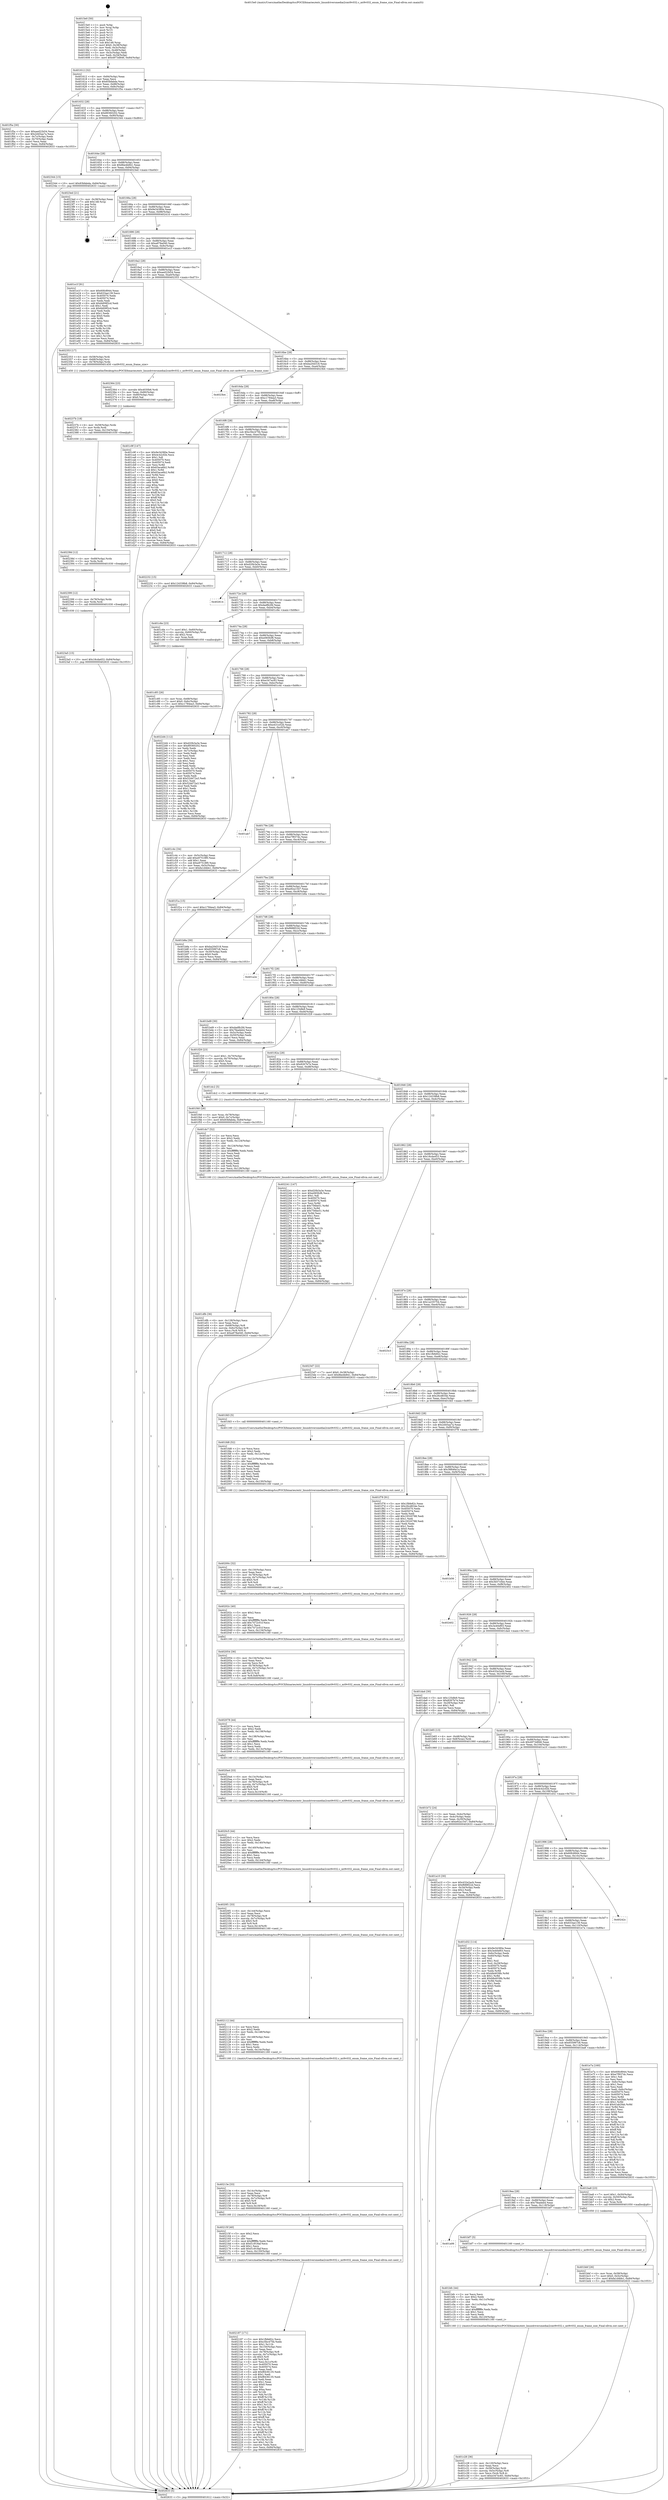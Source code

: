 digraph "0x4015e0" {
  label = "0x4015e0 (/mnt/c/Users/mathe/Desktop/tcc/POCII/binaries/extr_linuxdriversmediai2cmt9v032.c_mt9v032_enum_frame_size_Final-ollvm.out::main(0))"
  labelloc = "t"
  node[shape=record]

  Entry [label="",width=0.3,height=0.3,shape=circle,fillcolor=black,style=filled]
  "0x401612" [label="{
     0x401612 [32]\l
     | [instrs]\l
     &nbsp;&nbsp;0x401612 \<+6\>: mov -0x84(%rbp),%eax\l
     &nbsp;&nbsp;0x401618 \<+2\>: mov %eax,%ecx\l
     &nbsp;&nbsp;0x40161a \<+6\>: sub $0x83bfabda,%ecx\l
     &nbsp;&nbsp;0x401620 \<+6\>: mov %eax,-0x88(%rbp)\l
     &nbsp;&nbsp;0x401626 \<+6\>: mov %ecx,-0x8c(%rbp)\l
     &nbsp;&nbsp;0x40162c \<+6\>: je 0000000000401f5a \<main+0x97a\>\l
  }"]
  "0x401f5a" [label="{
     0x401f5a [30]\l
     | [instrs]\l
     &nbsp;&nbsp;0x401f5a \<+5\>: mov $0xaed22b54,%eax\l
     &nbsp;&nbsp;0x401f5f \<+5\>: mov $0x2d45aa7a,%ecx\l
     &nbsp;&nbsp;0x401f64 \<+3\>: mov -0x7c(%rbp),%edx\l
     &nbsp;&nbsp;0x401f67 \<+3\>: cmp -0x70(%rbp),%edx\l
     &nbsp;&nbsp;0x401f6a \<+3\>: cmovl %ecx,%eax\l
     &nbsp;&nbsp;0x401f6d \<+6\>: mov %eax,-0x84(%rbp)\l
     &nbsp;&nbsp;0x401f73 \<+5\>: jmp 0000000000402633 \<main+0x1053\>\l
  }"]
  "0x401632" [label="{
     0x401632 [28]\l
     | [instrs]\l
     &nbsp;&nbsp;0x401632 \<+5\>: jmp 0000000000401637 \<main+0x57\>\l
     &nbsp;&nbsp;0x401637 \<+6\>: mov -0x88(%rbp),%eax\l
     &nbsp;&nbsp;0x40163d \<+5\>: sub $0x89360202,%eax\l
     &nbsp;&nbsp;0x401642 \<+6\>: mov %eax,-0x90(%rbp)\l
     &nbsp;&nbsp;0x401648 \<+6\>: je 0000000000402344 \<main+0xd64\>\l
  }"]
  Exit [label="",width=0.3,height=0.3,shape=circle,fillcolor=black,style=filled,peripheries=2]
  "0x402344" [label="{
     0x402344 [15]\l
     | [instrs]\l
     &nbsp;&nbsp;0x402344 \<+10\>: movl $0x83bfabda,-0x84(%rbp)\l
     &nbsp;&nbsp;0x40234e \<+5\>: jmp 0000000000402633 \<main+0x1053\>\l
  }"]
  "0x40164e" [label="{
     0x40164e [28]\l
     | [instrs]\l
     &nbsp;&nbsp;0x40164e \<+5\>: jmp 0000000000401653 \<main+0x73\>\l
     &nbsp;&nbsp;0x401653 \<+6\>: mov -0x88(%rbp),%eax\l
     &nbsp;&nbsp;0x401659 \<+5\>: sub $0x8be4b841,%eax\l
     &nbsp;&nbsp;0x40165e \<+6\>: mov %eax,-0x94(%rbp)\l
     &nbsp;&nbsp;0x401664 \<+6\>: je 00000000004023ed \<main+0xe0d\>\l
  }"]
  "0x4023a5" [label="{
     0x4023a5 [15]\l
     | [instrs]\l
     &nbsp;&nbsp;0x4023a5 \<+10\>: movl $0x18cda453,-0x84(%rbp)\l
     &nbsp;&nbsp;0x4023af \<+5\>: jmp 0000000000402633 \<main+0x1053\>\l
  }"]
  "0x4023ed" [label="{
     0x4023ed [21]\l
     | [instrs]\l
     &nbsp;&nbsp;0x4023ed \<+3\>: mov -0x38(%rbp),%eax\l
     &nbsp;&nbsp;0x4023f0 \<+7\>: add $0x148,%rsp\l
     &nbsp;&nbsp;0x4023f7 \<+1\>: pop %rbx\l
     &nbsp;&nbsp;0x4023f8 \<+2\>: pop %r12\l
     &nbsp;&nbsp;0x4023fa \<+2\>: pop %r13\l
     &nbsp;&nbsp;0x4023fc \<+2\>: pop %r14\l
     &nbsp;&nbsp;0x4023fe \<+2\>: pop %r15\l
     &nbsp;&nbsp;0x402400 \<+1\>: pop %rbp\l
     &nbsp;&nbsp;0x402401 \<+1\>: ret\l
  }"]
  "0x40166a" [label="{
     0x40166a [28]\l
     | [instrs]\l
     &nbsp;&nbsp;0x40166a \<+5\>: jmp 000000000040166f \<main+0x8f\>\l
     &nbsp;&nbsp;0x40166f \<+6\>: mov -0x88(%rbp),%eax\l
     &nbsp;&nbsp;0x401675 \<+5\>: sub $0x9e34380e,%eax\l
     &nbsp;&nbsp;0x40167a \<+6\>: mov %eax,-0x98(%rbp)\l
     &nbsp;&nbsp;0x401680 \<+6\>: je 000000000040241d \<main+0xe3d\>\l
  }"]
  "0x402399" [label="{
     0x402399 [12]\l
     | [instrs]\l
     &nbsp;&nbsp;0x402399 \<+4\>: mov -0x78(%rbp),%rdx\l
     &nbsp;&nbsp;0x40239d \<+3\>: mov %rdx,%rdi\l
     &nbsp;&nbsp;0x4023a0 \<+5\>: call 0000000000401030 \<free@plt\>\l
     | [calls]\l
     &nbsp;&nbsp;0x401030 \{1\} (unknown)\l
  }"]
  "0x40241d" [label="{
     0x40241d\l
  }", style=dashed]
  "0x401686" [label="{
     0x401686 [28]\l
     | [instrs]\l
     &nbsp;&nbsp;0x401686 \<+5\>: jmp 000000000040168b \<main+0xab\>\l
     &nbsp;&nbsp;0x40168b \<+6\>: mov -0x88(%rbp),%eax\l
     &nbsp;&nbsp;0x401691 \<+5\>: sub $0xa978a040,%eax\l
     &nbsp;&nbsp;0x401696 \<+6\>: mov %eax,-0x9c(%rbp)\l
     &nbsp;&nbsp;0x40169c \<+6\>: je 0000000000401e1f \<main+0x83f\>\l
  }"]
  "0x40238d" [label="{
     0x40238d [12]\l
     | [instrs]\l
     &nbsp;&nbsp;0x40238d \<+4\>: mov -0x68(%rbp),%rdx\l
     &nbsp;&nbsp;0x402391 \<+3\>: mov %rdx,%rdi\l
     &nbsp;&nbsp;0x402394 \<+5\>: call 0000000000401030 \<free@plt\>\l
     | [calls]\l
     &nbsp;&nbsp;0x401030 \{1\} (unknown)\l
  }"]
  "0x401e1f" [label="{
     0x401e1f [91]\l
     | [instrs]\l
     &nbsp;&nbsp;0x401e1f \<+5\>: mov $0x60fc8944,%eax\l
     &nbsp;&nbsp;0x401e24 \<+5\>: mov $0x633ae139,%ecx\l
     &nbsp;&nbsp;0x401e29 \<+7\>: mov 0x405070,%edx\l
     &nbsp;&nbsp;0x401e30 \<+7\>: mov 0x405074,%esi\l
     &nbsp;&nbsp;0x401e37 \<+2\>: mov %edx,%edi\l
     &nbsp;&nbsp;0x401e39 \<+6\>: add $0x6d09f2cd,%edi\l
     &nbsp;&nbsp;0x401e3f \<+3\>: sub $0x1,%edi\l
     &nbsp;&nbsp;0x401e42 \<+6\>: sub $0x6d09f2cd,%edi\l
     &nbsp;&nbsp;0x401e48 \<+3\>: imul %edi,%edx\l
     &nbsp;&nbsp;0x401e4b \<+3\>: and $0x1,%edx\l
     &nbsp;&nbsp;0x401e4e \<+3\>: cmp $0x0,%edx\l
     &nbsp;&nbsp;0x401e51 \<+4\>: sete %r8b\l
     &nbsp;&nbsp;0x401e55 \<+3\>: cmp $0xa,%esi\l
     &nbsp;&nbsp;0x401e58 \<+4\>: setl %r9b\l
     &nbsp;&nbsp;0x401e5c \<+3\>: mov %r8b,%r10b\l
     &nbsp;&nbsp;0x401e5f \<+3\>: and %r9b,%r10b\l
     &nbsp;&nbsp;0x401e62 \<+3\>: xor %r9b,%r8b\l
     &nbsp;&nbsp;0x401e65 \<+3\>: or %r8b,%r10b\l
     &nbsp;&nbsp;0x401e68 \<+4\>: test $0x1,%r10b\l
     &nbsp;&nbsp;0x401e6c \<+3\>: cmovne %ecx,%eax\l
     &nbsp;&nbsp;0x401e6f \<+6\>: mov %eax,-0x84(%rbp)\l
     &nbsp;&nbsp;0x401e75 \<+5\>: jmp 0000000000402633 \<main+0x1053\>\l
  }"]
  "0x4016a2" [label="{
     0x4016a2 [28]\l
     | [instrs]\l
     &nbsp;&nbsp;0x4016a2 \<+5\>: jmp 00000000004016a7 \<main+0xc7\>\l
     &nbsp;&nbsp;0x4016a7 \<+6\>: mov -0x88(%rbp),%eax\l
     &nbsp;&nbsp;0x4016ad \<+5\>: sub $0xaed22b54,%eax\l
     &nbsp;&nbsp;0x4016b2 \<+6\>: mov %eax,-0xa0(%rbp)\l
     &nbsp;&nbsp;0x4016b8 \<+6\>: je 0000000000402353 \<main+0xd73\>\l
  }"]
  "0x40237b" [label="{
     0x40237b [18]\l
     | [instrs]\l
     &nbsp;&nbsp;0x40237b \<+4\>: mov -0x58(%rbp),%rdx\l
     &nbsp;&nbsp;0x40237f \<+3\>: mov %rdx,%rdi\l
     &nbsp;&nbsp;0x402382 \<+6\>: mov %eax,-0x154(%rbp)\l
     &nbsp;&nbsp;0x402388 \<+5\>: call 0000000000401030 \<free@plt\>\l
     | [calls]\l
     &nbsp;&nbsp;0x401030 \{1\} (unknown)\l
  }"]
  "0x402353" [label="{
     0x402353 [17]\l
     | [instrs]\l
     &nbsp;&nbsp;0x402353 \<+4\>: mov -0x58(%rbp),%rdi\l
     &nbsp;&nbsp;0x402357 \<+4\>: mov -0x68(%rbp),%rsi\l
     &nbsp;&nbsp;0x40235b \<+4\>: mov -0x78(%rbp),%rdx\l
     &nbsp;&nbsp;0x40235f \<+5\>: call 0000000000401450 \<mt9v032_enum_frame_size\>\l
     | [calls]\l
     &nbsp;&nbsp;0x401450 \{1\} (/mnt/c/Users/mathe/Desktop/tcc/POCII/binaries/extr_linuxdriversmediai2cmt9v032.c_mt9v032_enum_frame_size_Final-ollvm.out::mt9v032_enum_frame_size)\l
  }"]
  "0x4016be" [label="{
     0x4016be [28]\l
     | [instrs]\l
     &nbsp;&nbsp;0x4016be \<+5\>: jmp 00000000004016c3 \<main+0xe3\>\l
     &nbsp;&nbsp;0x4016c3 \<+6\>: mov -0x88(%rbp),%eax\l
     &nbsp;&nbsp;0x4016c9 \<+5\>: sub $0xba20d318,%eax\l
     &nbsp;&nbsp;0x4016ce \<+6\>: mov %eax,-0xa4(%rbp)\l
     &nbsp;&nbsp;0x4016d4 \<+6\>: je 00000000004023b4 \<main+0xdd4\>\l
  }"]
  "0x402364" [label="{
     0x402364 [23]\l
     | [instrs]\l
     &nbsp;&nbsp;0x402364 \<+10\>: movabs $0x4030b6,%rdi\l
     &nbsp;&nbsp;0x40236e \<+3\>: mov %eax,-0x80(%rbp)\l
     &nbsp;&nbsp;0x402371 \<+3\>: mov -0x80(%rbp),%esi\l
     &nbsp;&nbsp;0x402374 \<+2\>: mov $0x0,%al\l
     &nbsp;&nbsp;0x402376 \<+5\>: call 0000000000401040 \<printf@plt\>\l
     | [calls]\l
     &nbsp;&nbsp;0x401040 \{1\} (unknown)\l
  }"]
  "0x4023b4" [label="{
     0x4023b4\l
  }", style=dashed]
  "0x4016da" [label="{
     0x4016da [28]\l
     | [instrs]\l
     &nbsp;&nbsp;0x4016da \<+5\>: jmp 00000000004016df \<main+0xff\>\l
     &nbsp;&nbsp;0x4016df \<+6\>: mov -0x88(%rbp),%eax\l
     &nbsp;&nbsp;0x4016e5 \<+5\>: sub $0xc1784ea3,%eax\l
     &nbsp;&nbsp;0x4016ea \<+6\>: mov %eax,-0xa8(%rbp)\l
     &nbsp;&nbsp;0x4016f0 \<+6\>: je 0000000000401c9f \<main+0x6bf\>\l
  }"]
  "0x402187" [label="{
     0x402187 [171]\l
     | [instrs]\l
     &nbsp;&nbsp;0x402187 \<+5\>: mov $0x1fbfe82c,%ecx\l
     &nbsp;&nbsp;0x40218c \<+5\>: mov $0xc5bc475b,%edx\l
     &nbsp;&nbsp;0x402191 \<+3\>: mov $0x1,%r11b\l
     &nbsp;&nbsp;0x402194 \<+6\>: mov -0x150(%rbp),%esi\l
     &nbsp;&nbsp;0x40219a \<+3\>: imul %eax,%esi\l
     &nbsp;&nbsp;0x40219d \<+4\>: mov -0x78(%rbp),%r8\l
     &nbsp;&nbsp;0x4021a1 \<+4\>: movslq -0x7c(%rbp),%r9\l
     &nbsp;&nbsp;0x4021a5 \<+4\>: shl $0x5,%r9\l
     &nbsp;&nbsp;0x4021a9 \<+3\>: add %r9,%r8\l
     &nbsp;&nbsp;0x4021ac \<+4\>: mov %esi,0x1c(%r8)\l
     &nbsp;&nbsp;0x4021b0 \<+7\>: mov 0x405070,%eax\l
     &nbsp;&nbsp;0x4021b7 \<+7\>: mov 0x405074,%esi\l
     &nbsp;&nbsp;0x4021be \<+2\>: mov %eax,%edi\l
     &nbsp;&nbsp;0x4021c0 \<+6\>: add $0xf8436135,%edi\l
     &nbsp;&nbsp;0x4021c6 \<+3\>: sub $0x1,%edi\l
     &nbsp;&nbsp;0x4021c9 \<+6\>: sub $0xf8436135,%edi\l
     &nbsp;&nbsp;0x4021cf \<+3\>: imul %edi,%eax\l
     &nbsp;&nbsp;0x4021d2 \<+3\>: and $0x1,%eax\l
     &nbsp;&nbsp;0x4021d5 \<+3\>: cmp $0x0,%eax\l
     &nbsp;&nbsp;0x4021d8 \<+3\>: sete %bl\l
     &nbsp;&nbsp;0x4021db \<+3\>: cmp $0xa,%esi\l
     &nbsp;&nbsp;0x4021de \<+4\>: setl %r14b\l
     &nbsp;&nbsp;0x4021e2 \<+3\>: mov %bl,%r15b\l
     &nbsp;&nbsp;0x4021e5 \<+4\>: xor $0xff,%r15b\l
     &nbsp;&nbsp;0x4021e9 \<+3\>: mov %r14b,%r12b\l
     &nbsp;&nbsp;0x4021ec \<+4\>: xor $0xff,%r12b\l
     &nbsp;&nbsp;0x4021f0 \<+4\>: xor $0x1,%r11b\l
     &nbsp;&nbsp;0x4021f4 \<+3\>: mov %r15b,%r13b\l
     &nbsp;&nbsp;0x4021f7 \<+4\>: and $0xff,%r13b\l
     &nbsp;&nbsp;0x4021fb \<+3\>: and %r11b,%bl\l
     &nbsp;&nbsp;0x4021fe \<+3\>: mov %r12b,%al\l
     &nbsp;&nbsp;0x402201 \<+2\>: and $0xff,%al\l
     &nbsp;&nbsp;0x402203 \<+3\>: and %r11b,%r14b\l
     &nbsp;&nbsp;0x402206 \<+3\>: or %bl,%r13b\l
     &nbsp;&nbsp;0x402209 \<+3\>: or %r14b,%al\l
     &nbsp;&nbsp;0x40220c \<+3\>: xor %al,%r13b\l
     &nbsp;&nbsp;0x40220f \<+3\>: or %r12b,%r15b\l
     &nbsp;&nbsp;0x402212 \<+4\>: xor $0xff,%r15b\l
     &nbsp;&nbsp;0x402216 \<+4\>: or $0x1,%r11b\l
     &nbsp;&nbsp;0x40221a \<+3\>: and %r11b,%r15b\l
     &nbsp;&nbsp;0x40221d \<+3\>: or %r15b,%r13b\l
     &nbsp;&nbsp;0x402220 \<+4\>: test $0x1,%r13b\l
     &nbsp;&nbsp;0x402224 \<+3\>: cmovne %edx,%ecx\l
     &nbsp;&nbsp;0x402227 \<+6\>: mov %ecx,-0x84(%rbp)\l
     &nbsp;&nbsp;0x40222d \<+5\>: jmp 0000000000402633 \<main+0x1053\>\l
  }"]
  "0x401c9f" [label="{
     0x401c9f [147]\l
     | [instrs]\l
     &nbsp;&nbsp;0x401c9f \<+5\>: mov $0x9e34380e,%eax\l
     &nbsp;&nbsp;0x401ca4 \<+5\>: mov $0x4c42cf2b,%ecx\l
     &nbsp;&nbsp;0x401ca9 \<+2\>: mov $0x1,%dl\l
     &nbsp;&nbsp;0x401cab \<+7\>: mov 0x405070,%esi\l
     &nbsp;&nbsp;0x401cb2 \<+7\>: mov 0x405074,%edi\l
     &nbsp;&nbsp;0x401cb9 \<+3\>: mov %esi,%r8d\l
     &nbsp;&nbsp;0x401cbc \<+7\>: sub $0x63aca6b2,%r8d\l
     &nbsp;&nbsp;0x401cc3 \<+4\>: sub $0x1,%r8d\l
     &nbsp;&nbsp;0x401cc7 \<+7\>: add $0x63aca6b2,%r8d\l
     &nbsp;&nbsp;0x401cce \<+4\>: imul %r8d,%esi\l
     &nbsp;&nbsp;0x401cd2 \<+3\>: and $0x1,%esi\l
     &nbsp;&nbsp;0x401cd5 \<+3\>: cmp $0x0,%esi\l
     &nbsp;&nbsp;0x401cd8 \<+4\>: sete %r9b\l
     &nbsp;&nbsp;0x401cdc \<+3\>: cmp $0xa,%edi\l
     &nbsp;&nbsp;0x401cdf \<+4\>: setl %r10b\l
     &nbsp;&nbsp;0x401ce3 \<+3\>: mov %r9b,%r11b\l
     &nbsp;&nbsp;0x401ce6 \<+4\>: xor $0xff,%r11b\l
     &nbsp;&nbsp;0x401cea \<+3\>: mov %r10b,%bl\l
     &nbsp;&nbsp;0x401ced \<+3\>: xor $0xff,%bl\l
     &nbsp;&nbsp;0x401cf0 \<+3\>: xor $0x0,%dl\l
     &nbsp;&nbsp;0x401cf3 \<+3\>: mov %r11b,%r14b\l
     &nbsp;&nbsp;0x401cf6 \<+4\>: and $0x0,%r14b\l
     &nbsp;&nbsp;0x401cfa \<+3\>: and %dl,%r9b\l
     &nbsp;&nbsp;0x401cfd \<+3\>: mov %bl,%r15b\l
     &nbsp;&nbsp;0x401d00 \<+4\>: and $0x0,%r15b\l
     &nbsp;&nbsp;0x401d04 \<+3\>: and %dl,%r10b\l
     &nbsp;&nbsp;0x401d07 \<+3\>: or %r9b,%r14b\l
     &nbsp;&nbsp;0x401d0a \<+3\>: or %r10b,%r15b\l
     &nbsp;&nbsp;0x401d0d \<+3\>: xor %r15b,%r14b\l
     &nbsp;&nbsp;0x401d10 \<+3\>: or %bl,%r11b\l
     &nbsp;&nbsp;0x401d13 \<+4\>: xor $0xff,%r11b\l
     &nbsp;&nbsp;0x401d17 \<+3\>: or $0x0,%dl\l
     &nbsp;&nbsp;0x401d1a \<+3\>: and %dl,%r11b\l
     &nbsp;&nbsp;0x401d1d \<+3\>: or %r11b,%r14b\l
     &nbsp;&nbsp;0x401d20 \<+4\>: test $0x1,%r14b\l
     &nbsp;&nbsp;0x401d24 \<+3\>: cmovne %ecx,%eax\l
     &nbsp;&nbsp;0x401d27 \<+6\>: mov %eax,-0x84(%rbp)\l
     &nbsp;&nbsp;0x401d2d \<+5\>: jmp 0000000000402633 \<main+0x1053\>\l
  }"]
  "0x4016f6" [label="{
     0x4016f6 [28]\l
     | [instrs]\l
     &nbsp;&nbsp;0x4016f6 \<+5\>: jmp 00000000004016fb \<main+0x11b\>\l
     &nbsp;&nbsp;0x4016fb \<+6\>: mov -0x88(%rbp),%eax\l
     &nbsp;&nbsp;0x401701 \<+5\>: sub $0xc5bc475b,%eax\l
     &nbsp;&nbsp;0x401706 \<+6\>: mov %eax,-0xac(%rbp)\l
     &nbsp;&nbsp;0x40170c \<+6\>: je 0000000000402232 \<main+0xc52\>\l
  }"]
  "0x40215f" [label="{
     0x40215f [40]\l
     | [instrs]\l
     &nbsp;&nbsp;0x40215f \<+5\>: mov $0x2,%ecx\l
     &nbsp;&nbsp;0x402164 \<+1\>: cltd\l
     &nbsp;&nbsp;0x402165 \<+2\>: idiv %ecx\l
     &nbsp;&nbsp;0x402167 \<+6\>: imul $0xfffffffe,%edx,%ecx\l
     &nbsp;&nbsp;0x40216d \<+6\>: sub $0xf1c918af,%ecx\l
     &nbsp;&nbsp;0x402173 \<+3\>: add $0x1,%ecx\l
     &nbsp;&nbsp;0x402176 \<+6\>: add $0xf1c918af,%ecx\l
     &nbsp;&nbsp;0x40217c \<+6\>: mov %ecx,-0x150(%rbp)\l
     &nbsp;&nbsp;0x402182 \<+5\>: call 0000000000401160 \<next_i\>\l
     | [calls]\l
     &nbsp;&nbsp;0x401160 \{1\} (/mnt/c/Users/mathe/Desktop/tcc/POCII/binaries/extr_linuxdriversmediai2cmt9v032.c_mt9v032_enum_frame_size_Final-ollvm.out::next_i)\l
  }"]
  "0x402232" [label="{
     0x402232 [15]\l
     | [instrs]\l
     &nbsp;&nbsp;0x402232 \<+10\>: movl $0x124338b8,-0x84(%rbp)\l
     &nbsp;&nbsp;0x40223c \<+5\>: jmp 0000000000402633 \<main+0x1053\>\l
  }"]
  "0x401712" [label="{
     0x401712 [28]\l
     | [instrs]\l
     &nbsp;&nbsp;0x401712 \<+5\>: jmp 0000000000401717 \<main+0x137\>\l
     &nbsp;&nbsp;0x401717 \<+6\>: mov -0x88(%rbp),%eax\l
     &nbsp;&nbsp;0x40171d \<+5\>: sub $0xd20b3a3e,%eax\l
     &nbsp;&nbsp;0x401722 \<+6\>: mov %eax,-0xb0(%rbp)\l
     &nbsp;&nbsp;0x401728 \<+6\>: je 0000000000402614 \<main+0x1034\>\l
  }"]
  "0x40213e" [label="{
     0x40213e [33]\l
     | [instrs]\l
     &nbsp;&nbsp;0x40213e \<+6\>: mov -0x14c(%rbp),%ecx\l
     &nbsp;&nbsp;0x402144 \<+3\>: imul %eax,%ecx\l
     &nbsp;&nbsp;0x402147 \<+4\>: mov -0x78(%rbp),%r8\l
     &nbsp;&nbsp;0x40214b \<+4\>: movslq -0x7c(%rbp),%r9\l
     &nbsp;&nbsp;0x40214f \<+4\>: shl $0x5,%r9\l
     &nbsp;&nbsp;0x402153 \<+3\>: add %r9,%r8\l
     &nbsp;&nbsp;0x402156 \<+4\>: mov %ecx,0x18(%r8)\l
     &nbsp;&nbsp;0x40215a \<+5\>: call 0000000000401160 \<next_i\>\l
     | [calls]\l
     &nbsp;&nbsp;0x401160 \{1\} (/mnt/c/Users/mathe/Desktop/tcc/POCII/binaries/extr_linuxdriversmediai2cmt9v032.c_mt9v032_enum_frame_size_Final-ollvm.out::next_i)\l
  }"]
  "0x402614" [label="{
     0x402614\l
  }", style=dashed]
  "0x40172e" [label="{
     0x40172e [28]\l
     | [instrs]\l
     &nbsp;&nbsp;0x40172e \<+5\>: jmp 0000000000401733 \<main+0x153\>\l
     &nbsp;&nbsp;0x401733 \<+6\>: mov -0x88(%rbp),%eax\l
     &nbsp;&nbsp;0x401739 \<+5\>: sub $0xdadfb2fd,%eax\l
     &nbsp;&nbsp;0x40173e \<+6\>: mov %eax,-0xb4(%rbp)\l
     &nbsp;&nbsp;0x401744 \<+6\>: je 0000000000401c6e \<main+0x68e\>\l
  }"]
  "0x402112" [label="{
     0x402112 [44]\l
     | [instrs]\l
     &nbsp;&nbsp;0x402112 \<+2\>: xor %ecx,%ecx\l
     &nbsp;&nbsp;0x402114 \<+5\>: mov $0x2,%edx\l
     &nbsp;&nbsp;0x402119 \<+6\>: mov %edx,-0x148(%rbp)\l
     &nbsp;&nbsp;0x40211f \<+1\>: cltd\l
     &nbsp;&nbsp;0x402120 \<+6\>: mov -0x148(%rbp),%esi\l
     &nbsp;&nbsp;0x402126 \<+2\>: idiv %esi\l
     &nbsp;&nbsp;0x402128 \<+6\>: imul $0xfffffffe,%edx,%edx\l
     &nbsp;&nbsp;0x40212e \<+3\>: sub $0x1,%ecx\l
     &nbsp;&nbsp;0x402131 \<+2\>: sub %ecx,%edx\l
     &nbsp;&nbsp;0x402133 \<+6\>: mov %edx,-0x14c(%rbp)\l
     &nbsp;&nbsp;0x402139 \<+5\>: call 0000000000401160 \<next_i\>\l
     | [calls]\l
     &nbsp;&nbsp;0x401160 \{1\} (/mnt/c/Users/mathe/Desktop/tcc/POCII/binaries/extr_linuxdriversmediai2cmt9v032.c_mt9v032_enum_frame_size_Final-ollvm.out::next_i)\l
  }"]
  "0x401c6e" [label="{
     0x401c6e [23]\l
     | [instrs]\l
     &nbsp;&nbsp;0x401c6e \<+7\>: movl $0x1,-0x60(%rbp)\l
     &nbsp;&nbsp;0x401c75 \<+4\>: movslq -0x60(%rbp),%rax\l
     &nbsp;&nbsp;0x401c79 \<+4\>: shl $0x2,%rax\l
     &nbsp;&nbsp;0x401c7d \<+3\>: mov %rax,%rdi\l
     &nbsp;&nbsp;0x401c80 \<+5\>: call 0000000000401050 \<malloc@plt\>\l
     | [calls]\l
     &nbsp;&nbsp;0x401050 \{1\} (unknown)\l
  }"]
  "0x40174a" [label="{
     0x40174a [28]\l
     | [instrs]\l
     &nbsp;&nbsp;0x40174a \<+5\>: jmp 000000000040174f \<main+0x16f\>\l
     &nbsp;&nbsp;0x40174f \<+6\>: mov -0x88(%rbp),%eax\l
     &nbsp;&nbsp;0x401755 \<+5\>: sub $0xe065fcf6,%eax\l
     &nbsp;&nbsp;0x40175a \<+6\>: mov %eax,-0xb8(%rbp)\l
     &nbsp;&nbsp;0x401760 \<+6\>: je 00000000004022d4 \<main+0xcf4\>\l
  }"]
  "0x4020f1" [label="{
     0x4020f1 [33]\l
     | [instrs]\l
     &nbsp;&nbsp;0x4020f1 \<+6\>: mov -0x144(%rbp),%ecx\l
     &nbsp;&nbsp;0x4020f7 \<+3\>: imul %eax,%ecx\l
     &nbsp;&nbsp;0x4020fa \<+4\>: mov -0x78(%rbp),%r8\l
     &nbsp;&nbsp;0x4020fe \<+4\>: movslq -0x7c(%rbp),%r9\l
     &nbsp;&nbsp;0x402102 \<+4\>: shl $0x5,%r9\l
     &nbsp;&nbsp;0x402106 \<+3\>: add %r9,%r8\l
     &nbsp;&nbsp;0x402109 \<+4\>: mov %ecx,0x14(%r8)\l
     &nbsp;&nbsp;0x40210d \<+5\>: call 0000000000401160 \<next_i\>\l
     | [calls]\l
     &nbsp;&nbsp;0x401160 \{1\} (/mnt/c/Users/mathe/Desktop/tcc/POCII/binaries/extr_linuxdriversmediai2cmt9v032.c_mt9v032_enum_frame_size_Final-ollvm.out::next_i)\l
  }"]
  "0x4022d4" [label="{
     0x4022d4 [112]\l
     | [instrs]\l
     &nbsp;&nbsp;0x4022d4 \<+5\>: mov $0xd20b3a3e,%eax\l
     &nbsp;&nbsp;0x4022d9 \<+5\>: mov $0x89360202,%ecx\l
     &nbsp;&nbsp;0x4022de \<+2\>: xor %edx,%edx\l
     &nbsp;&nbsp;0x4022e0 \<+3\>: mov -0x7c(%rbp),%esi\l
     &nbsp;&nbsp;0x4022e3 \<+2\>: mov %edx,%edi\l
     &nbsp;&nbsp;0x4022e5 \<+2\>: sub %esi,%edi\l
     &nbsp;&nbsp;0x4022e7 \<+2\>: mov %edx,%esi\l
     &nbsp;&nbsp;0x4022e9 \<+3\>: sub $0x1,%esi\l
     &nbsp;&nbsp;0x4022ec \<+2\>: add %esi,%edi\l
     &nbsp;&nbsp;0x4022ee \<+2\>: sub %edi,%edx\l
     &nbsp;&nbsp;0x4022f0 \<+3\>: mov %edx,-0x7c(%rbp)\l
     &nbsp;&nbsp;0x4022f3 \<+7\>: mov 0x405070,%edx\l
     &nbsp;&nbsp;0x4022fa \<+7\>: mov 0x405074,%esi\l
     &nbsp;&nbsp;0x402301 \<+2\>: mov %edx,%edi\l
     &nbsp;&nbsp;0x402303 \<+6\>: add $0x52dd72a3,%edi\l
     &nbsp;&nbsp;0x402309 \<+3\>: sub $0x1,%edi\l
     &nbsp;&nbsp;0x40230c \<+6\>: sub $0x52dd72a3,%edi\l
     &nbsp;&nbsp;0x402312 \<+3\>: imul %edi,%edx\l
     &nbsp;&nbsp;0x402315 \<+3\>: and $0x1,%edx\l
     &nbsp;&nbsp;0x402318 \<+3\>: cmp $0x0,%edx\l
     &nbsp;&nbsp;0x40231b \<+4\>: sete %r8b\l
     &nbsp;&nbsp;0x40231f \<+3\>: cmp $0xa,%esi\l
     &nbsp;&nbsp;0x402322 \<+4\>: setl %r9b\l
     &nbsp;&nbsp;0x402326 \<+3\>: mov %r8b,%r10b\l
     &nbsp;&nbsp;0x402329 \<+3\>: and %r9b,%r10b\l
     &nbsp;&nbsp;0x40232c \<+3\>: xor %r9b,%r8b\l
     &nbsp;&nbsp;0x40232f \<+3\>: or %r8b,%r10b\l
     &nbsp;&nbsp;0x402332 \<+4\>: test $0x1,%r10b\l
     &nbsp;&nbsp;0x402336 \<+3\>: cmovne %ecx,%eax\l
     &nbsp;&nbsp;0x402339 \<+6\>: mov %eax,-0x84(%rbp)\l
     &nbsp;&nbsp;0x40233f \<+5\>: jmp 0000000000402633 \<main+0x1053\>\l
  }"]
  "0x401766" [label="{
     0x401766 [28]\l
     | [instrs]\l
     &nbsp;&nbsp;0x401766 \<+5\>: jmp 000000000040176b \<main+0x18b\>\l
     &nbsp;&nbsp;0x40176b \<+6\>: mov -0x88(%rbp),%eax\l
     &nbsp;&nbsp;0x401771 \<+5\>: sub $0xe347ec83,%eax\l
     &nbsp;&nbsp;0x401776 \<+6\>: mov %eax,-0xbc(%rbp)\l
     &nbsp;&nbsp;0x40177c \<+6\>: je 0000000000401c4c \<main+0x66c\>\l
  }"]
  "0x4020c5" [label="{
     0x4020c5 [44]\l
     | [instrs]\l
     &nbsp;&nbsp;0x4020c5 \<+2\>: xor %ecx,%ecx\l
     &nbsp;&nbsp;0x4020c7 \<+5\>: mov $0x2,%edx\l
     &nbsp;&nbsp;0x4020cc \<+6\>: mov %edx,-0x140(%rbp)\l
     &nbsp;&nbsp;0x4020d2 \<+1\>: cltd\l
     &nbsp;&nbsp;0x4020d3 \<+6\>: mov -0x140(%rbp),%esi\l
     &nbsp;&nbsp;0x4020d9 \<+2\>: idiv %esi\l
     &nbsp;&nbsp;0x4020db \<+6\>: imul $0xfffffffe,%edx,%edx\l
     &nbsp;&nbsp;0x4020e1 \<+3\>: sub $0x1,%ecx\l
     &nbsp;&nbsp;0x4020e4 \<+2\>: sub %ecx,%edx\l
     &nbsp;&nbsp;0x4020e6 \<+6\>: mov %edx,-0x144(%rbp)\l
     &nbsp;&nbsp;0x4020ec \<+5\>: call 0000000000401160 \<next_i\>\l
     | [calls]\l
     &nbsp;&nbsp;0x401160 \{1\} (/mnt/c/Users/mathe/Desktop/tcc/POCII/binaries/extr_linuxdriversmediai2cmt9v032.c_mt9v032_enum_frame_size_Final-ollvm.out::next_i)\l
  }"]
  "0x401c4c" [label="{
     0x401c4c [34]\l
     | [instrs]\l
     &nbsp;&nbsp;0x401c4c \<+3\>: mov -0x5c(%rbp),%eax\l
     &nbsp;&nbsp;0x401c4f \<+5\>: add $0xe97518f0,%eax\l
     &nbsp;&nbsp;0x401c54 \<+3\>: add $0x1,%eax\l
     &nbsp;&nbsp;0x401c57 \<+5\>: sub $0xe97518f0,%eax\l
     &nbsp;&nbsp;0x401c5c \<+3\>: mov %eax,-0x5c(%rbp)\l
     &nbsp;&nbsp;0x401c5f \<+10\>: movl $0xfa1d4bb1,-0x84(%rbp)\l
     &nbsp;&nbsp;0x401c69 \<+5\>: jmp 0000000000402633 \<main+0x1053\>\l
  }"]
  "0x401782" [label="{
     0x401782 [28]\l
     | [instrs]\l
     &nbsp;&nbsp;0x401782 \<+5\>: jmp 0000000000401787 \<main+0x1a7\>\l
     &nbsp;&nbsp;0x401787 \<+6\>: mov -0x88(%rbp),%eax\l
     &nbsp;&nbsp;0x40178d \<+5\>: sub $0xe431e52b,%eax\l
     &nbsp;&nbsp;0x401792 \<+6\>: mov %eax,-0xc0(%rbp)\l
     &nbsp;&nbsp;0x401798 \<+6\>: je 0000000000401ab7 \<main+0x4d7\>\l
  }"]
  "0x4020a4" [label="{
     0x4020a4 [33]\l
     | [instrs]\l
     &nbsp;&nbsp;0x4020a4 \<+6\>: mov -0x13c(%rbp),%ecx\l
     &nbsp;&nbsp;0x4020aa \<+3\>: imul %eax,%ecx\l
     &nbsp;&nbsp;0x4020ad \<+4\>: mov -0x78(%rbp),%r8\l
     &nbsp;&nbsp;0x4020b1 \<+4\>: movslq -0x7c(%rbp),%r9\l
     &nbsp;&nbsp;0x4020b5 \<+4\>: shl $0x5,%r9\l
     &nbsp;&nbsp;0x4020b9 \<+3\>: add %r9,%r8\l
     &nbsp;&nbsp;0x4020bc \<+4\>: mov %ecx,0x10(%r8)\l
     &nbsp;&nbsp;0x4020c0 \<+5\>: call 0000000000401160 \<next_i\>\l
     | [calls]\l
     &nbsp;&nbsp;0x401160 \{1\} (/mnt/c/Users/mathe/Desktop/tcc/POCII/binaries/extr_linuxdriversmediai2cmt9v032.c_mt9v032_enum_frame_size_Final-ollvm.out::next_i)\l
  }"]
  "0x401ab7" [label="{
     0x401ab7\l
  }", style=dashed]
  "0x40179e" [label="{
     0x40179e [28]\l
     | [instrs]\l
     &nbsp;&nbsp;0x40179e \<+5\>: jmp 00000000004017a3 \<main+0x1c3\>\l
     &nbsp;&nbsp;0x4017a3 \<+6\>: mov -0x88(%rbp),%eax\l
     &nbsp;&nbsp;0x4017a9 \<+5\>: sub $0xe7f937dc,%eax\l
     &nbsp;&nbsp;0x4017ae \<+6\>: mov %eax,-0xc4(%rbp)\l
     &nbsp;&nbsp;0x4017b4 \<+6\>: je 0000000000401f1a \<main+0x93a\>\l
  }"]
  "0x402078" [label="{
     0x402078 [44]\l
     | [instrs]\l
     &nbsp;&nbsp;0x402078 \<+2\>: xor %ecx,%ecx\l
     &nbsp;&nbsp;0x40207a \<+5\>: mov $0x2,%edx\l
     &nbsp;&nbsp;0x40207f \<+6\>: mov %edx,-0x138(%rbp)\l
     &nbsp;&nbsp;0x402085 \<+1\>: cltd\l
     &nbsp;&nbsp;0x402086 \<+6\>: mov -0x138(%rbp),%esi\l
     &nbsp;&nbsp;0x40208c \<+2\>: idiv %esi\l
     &nbsp;&nbsp;0x40208e \<+6\>: imul $0xfffffffe,%edx,%edx\l
     &nbsp;&nbsp;0x402094 \<+3\>: sub $0x1,%ecx\l
     &nbsp;&nbsp;0x402097 \<+2\>: sub %ecx,%edx\l
     &nbsp;&nbsp;0x402099 \<+6\>: mov %edx,-0x13c(%rbp)\l
     &nbsp;&nbsp;0x40209f \<+5\>: call 0000000000401160 \<next_i\>\l
     | [calls]\l
     &nbsp;&nbsp;0x401160 \{1\} (/mnt/c/Users/mathe/Desktop/tcc/POCII/binaries/extr_linuxdriversmediai2cmt9v032.c_mt9v032_enum_frame_size_Final-ollvm.out::next_i)\l
  }"]
  "0x401f1a" [label="{
     0x401f1a [15]\l
     | [instrs]\l
     &nbsp;&nbsp;0x401f1a \<+10\>: movl $0xc1784ea3,-0x84(%rbp)\l
     &nbsp;&nbsp;0x401f24 \<+5\>: jmp 0000000000402633 \<main+0x1053\>\l
  }"]
  "0x4017ba" [label="{
     0x4017ba [28]\l
     | [instrs]\l
     &nbsp;&nbsp;0x4017ba \<+5\>: jmp 00000000004017bf \<main+0x1df\>\l
     &nbsp;&nbsp;0x4017bf \<+6\>: mov -0x88(%rbp),%eax\l
     &nbsp;&nbsp;0x4017c5 \<+5\>: sub $0xe92a1547,%eax\l
     &nbsp;&nbsp;0x4017ca \<+6\>: mov %eax,-0xc8(%rbp)\l
     &nbsp;&nbsp;0x4017d0 \<+6\>: je 0000000000401b8a \<main+0x5aa\>\l
  }"]
  "0x402054" [label="{
     0x402054 [36]\l
     | [instrs]\l
     &nbsp;&nbsp;0x402054 \<+6\>: mov -0x134(%rbp),%ecx\l
     &nbsp;&nbsp;0x40205a \<+3\>: imul %eax,%ecx\l
     &nbsp;&nbsp;0x40205d \<+3\>: movslq %ecx,%r8\l
     &nbsp;&nbsp;0x402060 \<+4\>: mov -0x78(%rbp),%r9\l
     &nbsp;&nbsp;0x402064 \<+4\>: movslq -0x7c(%rbp),%r10\l
     &nbsp;&nbsp;0x402068 \<+4\>: shl $0x5,%r10\l
     &nbsp;&nbsp;0x40206c \<+3\>: add %r10,%r9\l
     &nbsp;&nbsp;0x40206f \<+4\>: mov %r8,0x8(%r9)\l
     &nbsp;&nbsp;0x402073 \<+5\>: call 0000000000401160 \<next_i\>\l
     | [calls]\l
     &nbsp;&nbsp;0x401160 \{1\} (/mnt/c/Users/mathe/Desktop/tcc/POCII/binaries/extr_linuxdriversmediai2cmt9v032.c_mt9v032_enum_frame_size_Final-ollvm.out::next_i)\l
  }"]
  "0x401b8a" [label="{
     0x401b8a [30]\l
     | [instrs]\l
     &nbsp;&nbsp;0x401b8a \<+5\>: mov $0xba20d318,%eax\l
     &nbsp;&nbsp;0x401b8f \<+5\>: mov $0x655997c8,%ecx\l
     &nbsp;&nbsp;0x401b94 \<+3\>: mov -0x30(%rbp),%edx\l
     &nbsp;&nbsp;0x401b97 \<+3\>: cmp $0x0,%edx\l
     &nbsp;&nbsp;0x401b9a \<+3\>: cmove %ecx,%eax\l
     &nbsp;&nbsp;0x401b9d \<+6\>: mov %eax,-0x84(%rbp)\l
     &nbsp;&nbsp;0x401ba3 \<+5\>: jmp 0000000000402633 \<main+0x1053\>\l
  }"]
  "0x4017d6" [label="{
     0x4017d6 [28]\l
     | [instrs]\l
     &nbsp;&nbsp;0x4017d6 \<+5\>: jmp 00000000004017db \<main+0x1fb\>\l
     &nbsp;&nbsp;0x4017db \<+6\>: mov -0x88(%rbp),%eax\l
     &nbsp;&nbsp;0x4017e1 \<+5\>: sub $0xf688f22d,%eax\l
     &nbsp;&nbsp;0x4017e6 \<+6\>: mov %eax,-0xcc(%rbp)\l
     &nbsp;&nbsp;0x4017ec \<+6\>: je 0000000000401a2e \<main+0x44e\>\l
  }"]
  "0x40202c" [label="{
     0x40202c [40]\l
     | [instrs]\l
     &nbsp;&nbsp;0x40202c \<+5\>: mov $0x2,%ecx\l
     &nbsp;&nbsp;0x402031 \<+1\>: cltd\l
     &nbsp;&nbsp;0x402032 \<+2\>: idiv %ecx\l
     &nbsp;&nbsp;0x402034 \<+6\>: imul $0xfffffffe,%edx,%ecx\l
     &nbsp;&nbsp;0x40203a \<+6\>: add $0x7472c01f,%ecx\l
     &nbsp;&nbsp;0x402040 \<+3\>: add $0x1,%ecx\l
     &nbsp;&nbsp;0x402043 \<+6\>: sub $0x7472c01f,%ecx\l
     &nbsp;&nbsp;0x402049 \<+6\>: mov %ecx,-0x134(%rbp)\l
     &nbsp;&nbsp;0x40204f \<+5\>: call 0000000000401160 \<next_i\>\l
     | [calls]\l
     &nbsp;&nbsp;0x401160 \{1\} (/mnt/c/Users/mathe/Desktop/tcc/POCII/binaries/extr_linuxdriversmediai2cmt9v032.c_mt9v032_enum_frame_size_Final-ollvm.out::next_i)\l
  }"]
  "0x401a2e" [label="{
     0x401a2e\l
  }", style=dashed]
  "0x4017f2" [label="{
     0x4017f2 [28]\l
     | [instrs]\l
     &nbsp;&nbsp;0x4017f2 \<+5\>: jmp 00000000004017f7 \<main+0x217\>\l
     &nbsp;&nbsp;0x4017f7 \<+6\>: mov -0x88(%rbp),%eax\l
     &nbsp;&nbsp;0x4017fd \<+5\>: sub $0xfa1d4bb1,%eax\l
     &nbsp;&nbsp;0x401802 \<+6\>: mov %eax,-0xd0(%rbp)\l
     &nbsp;&nbsp;0x401808 \<+6\>: je 0000000000401bd9 \<main+0x5f9\>\l
  }"]
  "0x40200c" [label="{
     0x40200c [32]\l
     | [instrs]\l
     &nbsp;&nbsp;0x40200c \<+6\>: mov -0x130(%rbp),%ecx\l
     &nbsp;&nbsp;0x402012 \<+3\>: imul %eax,%ecx\l
     &nbsp;&nbsp;0x402015 \<+4\>: mov -0x78(%rbp),%r8\l
     &nbsp;&nbsp;0x402019 \<+4\>: movslq -0x7c(%rbp),%r9\l
     &nbsp;&nbsp;0x40201d \<+4\>: shl $0x5,%r9\l
     &nbsp;&nbsp;0x402021 \<+3\>: add %r9,%r8\l
     &nbsp;&nbsp;0x402024 \<+3\>: mov %ecx,(%r8)\l
     &nbsp;&nbsp;0x402027 \<+5\>: call 0000000000401160 \<next_i\>\l
     | [calls]\l
     &nbsp;&nbsp;0x401160 \{1\} (/mnt/c/Users/mathe/Desktop/tcc/POCII/binaries/extr_linuxdriversmediai2cmt9v032.c_mt9v032_enum_frame_size_Final-ollvm.out::next_i)\l
  }"]
  "0x401bd9" [label="{
     0x401bd9 [30]\l
     | [instrs]\l
     &nbsp;&nbsp;0x401bd9 \<+5\>: mov $0xdadfb2fd,%eax\l
     &nbsp;&nbsp;0x401bde \<+5\>: mov $0x7feadeb4,%ecx\l
     &nbsp;&nbsp;0x401be3 \<+3\>: mov -0x5c(%rbp),%edx\l
     &nbsp;&nbsp;0x401be6 \<+3\>: cmp -0x50(%rbp),%edx\l
     &nbsp;&nbsp;0x401be9 \<+3\>: cmovl %ecx,%eax\l
     &nbsp;&nbsp;0x401bec \<+6\>: mov %eax,-0x84(%rbp)\l
     &nbsp;&nbsp;0x401bf2 \<+5\>: jmp 0000000000402633 \<main+0x1053\>\l
  }"]
  "0x40180e" [label="{
     0x40180e [28]\l
     | [instrs]\l
     &nbsp;&nbsp;0x40180e \<+5\>: jmp 0000000000401813 \<main+0x233\>\l
     &nbsp;&nbsp;0x401813 \<+6\>: mov -0x88(%rbp),%eax\l
     &nbsp;&nbsp;0x401819 \<+5\>: sub $0x125dfe9,%eax\l
     &nbsp;&nbsp;0x40181e \<+6\>: mov %eax,-0xd4(%rbp)\l
     &nbsp;&nbsp;0x401824 \<+6\>: je 0000000000401f29 \<main+0x949\>\l
  }"]
  "0x401fd8" [label="{
     0x401fd8 [52]\l
     | [instrs]\l
     &nbsp;&nbsp;0x401fd8 \<+2\>: xor %ecx,%ecx\l
     &nbsp;&nbsp;0x401fda \<+5\>: mov $0x2,%edx\l
     &nbsp;&nbsp;0x401fdf \<+6\>: mov %edx,-0x12c(%rbp)\l
     &nbsp;&nbsp;0x401fe5 \<+1\>: cltd\l
     &nbsp;&nbsp;0x401fe6 \<+6\>: mov -0x12c(%rbp),%esi\l
     &nbsp;&nbsp;0x401fec \<+2\>: idiv %esi\l
     &nbsp;&nbsp;0x401fee \<+6\>: imul $0xfffffffe,%edx,%edx\l
     &nbsp;&nbsp;0x401ff4 \<+2\>: mov %ecx,%edi\l
     &nbsp;&nbsp;0x401ff6 \<+2\>: sub %edx,%edi\l
     &nbsp;&nbsp;0x401ff8 \<+2\>: mov %ecx,%edx\l
     &nbsp;&nbsp;0x401ffa \<+3\>: sub $0x1,%edx\l
     &nbsp;&nbsp;0x401ffd \<+2\>: add %edx,%edi\l
     &nbsp;&nbsp;0x401fff \<+2\>: sub %edi,%ecx\l
     &nbsp;&nbsp;0x402001 \<+6\>: mov %ecx,-0x130(%rbp)\l
     &nbsp;&nbsp;0x402007 \<+5\>: call 0000000000401160 \<next_i\>\l
     | [calls]\l
     &nbsp;&nbsp;0x401160 \{1\} (/mnt/c/Users/mathe/Desktop/tcc/POCII/binaries/extr_linuxdriversmediai2cmt9v032.c_mt9v032_enum_frame_size_Final-ollvm.out::next_i)\l
  }"]
  "0x401f29" [label="{
     0x401f29 [23]\l
     | [instrs]\l
     &nbsp;&nbsp;0x401f29 \<+7\>: movl $0x1,-0x70(%rbp)\l
     &nbsp;&nbsp;0x401f30 \<+4\>: movslq -0x70(%rbp),%rax\l
     &nbsp;&nbsp;0x401f34 \<+4\>: shl $0x5,%rax\l
     &nbsp;&nbsp;0x401f38 \<+3\>: mov %rax,%rdi\l
     &nbsp;&nbsp;0x401f3b \<+5\>: call 0000000000401050 \<malloc@plt\>\l
     | [calls]\l
     &nbsp;&nbsp;0x401050 \{1\} (unknown)\l
  }"]
  "0x40182a" [label="{
     0x40182a [28]\l
     | [instrs]\l
     &nbsp;&nbsp;0x40182a \<+5\>: jmp 000000000040182f \<main+0x24f\>\l
     &nbsp;&nbsp;0x40182f \<+6\>: mov -0x88(%rbp),%eax\l
     &nbsp;&nbsp;0x401835 \<+5\>: sub $0x8267b7e,%eax\l
     &nbsp;&nbsp;0x40183a \<+6\>: mov %eax,-0xd8(%rbp)\l
     &nbsp;&nbsp;0x401840 \<+6\>: je 0000000000401dc2 \<main+0x7e2\>\l
  }"]
  "0x401f40" [label="{
     0x401f40 [26]\l
     | [instrs]\l
     &nbsp;&nbsp;0x401f40 \<+4\>: mov %rax,-0x78(%rbp)\l
     &nbsp;&nbsp;0x401f44 \<+7\>: movl $0x0,-0x7c(%rbp)\l
     &nbsp;&nbsp;0x401f4b \<+10\>: movl $0x83bfabda,-0x84(%rbp)\l
     &nbsp;&nbsp;0x401f55 \<+5\>: jmp 0000000000402633 \<main+0x1053\>\l
  }"]
  "0x401dc2" [label="{
     0x401dc2 [5]\l
     | [instrs]\l
     &nbsp;&nbsp;0x401dc2 \<+5\>: call 0000000000401160 \<next_i\>\l
     | [calls]\l
     &nbsp;&nbsp;0x401160 \{1\} (/mnt/c/Users/mathe/Desktop/tcc/POCII/binaries/extr_linuxdriversmediai2cmt9v032.c_mt9v032_enum_frame_size_Final-ollvm.out::next_i)\l
  }"]
  "0x401846" [label="{
     0x401846 [28]\l
     | [instrs]\l
     &nbsp;&nbsp;0x401846 \<+5\>: jmp 000000000040184b \<main+0x26b\>\l
     &nbsp;&nbsp;0x40184b \<+6\>: mov -0x88(%rbp),%eax\l
     &nbsp;&nbsp;0x401851 \<+5\>: sub $0x124338b8,%eax\l
     &nbsp;&nbsp;0x401856 \<+6\>: mov %eax,-0xdc(%rbp)\l
     &nbsp;&nbsp;0x40185c \<+6\>: je 0000000000402241 \<main+0xc61\>\l
  }"]
  "0x401dfb" [label="{
     0x401dfb [36]\l
     | [instrs]\l
     &nbsp;&nbsp;0x401dfb \<+6\>: mov -0x128(%rbp),%ecx\l
     &nbsp;&nbsp;0x401e01 \<+3\>: imul %eax,%ecx\l
     &nbsp;&nbsp;0x401e04 \<+4\>: mov -0x68(%rbp),%r8\l
     &nbsp;&nbsp;0x401e08 \<+4\>: movslq -0x6c(%rbp),%r9\l
     &nbsp;&nbsp;0x401e0c \<+4\>: mov %ecx,(%r8,%r9,4)\l
     &nbsp;&nbsp;0x401e10 \<+10\>: movl $0xa978a040,-0x84(%rbp)\l
     &nbsp;&nbsp;0x401e1a \<+5\>: jmp 0000000000402633 \<main+0x1053\>\l
  }"]
  "0x402241" [label="{
     0x402241 [147]\l
     | [instrs]\l
     &nbsp;&nbsp;0x402241 \<+5\>: mov $0xd20b3a3e,%eax\l
     &nbsp;&nbsp;0x402246 \<+5\>: mov $0xe065fcf6,%ecx\l
     &nbsp;&nbsp;0x40224b \<+2\>: mov $0x1,%dl\l
     &nbsp;&nbsp;0x40224d \<+7\>: mov 0x405070,%esi\l
     &nbsp;&nbsp;0x402254 \<+7\>: mov 0x405074,%edi\l
     &nbsp;&nbsp;0x40225b \<+3\>: mov %esi,%r8d\l
     &nbsp;&nbsp;0x40225e \<+7\>: sub $0x756be51,%r8d\l
     &nbsp;&nbsp;0x402265 \<+4\>: sub $0x1,%r8d\l
     &nbsp;&nbsp;0x402269 \<+7\>: add $0x756be51,%r8d\l
     &nbsp;&nbsp;0x402270 \<+4\>: imul %r8d,%esi\l
     &nbsp;&nbsp;0x402274 \<+3\>: and $0x1,%esi\l
     &nbsp;&nbsp;0x402277 \<+3\>: cmp $0x0,%esi\l
     &nbsp;&nbsp;0x40227a \<+4\>: sete %r9b\l
     &nbsp;&nbsp;0x40227e \<+3\>: cmp $0xa,%edi\l
     &nbsp;&nbsp;0x402281 \<+4\>: setl %r10b\l
     &nbsp;&nbsp;0x402285 \<+3\>: mov %r9b,%r11b\l
     &nbsp;&nbsp;0x402288 \<+4\>: xor $0xff,%r11b\l
     &nbsp;&nbsp;0x40228c \<+3\>: mov %r10b,%bl\l
     &nbsp;&nbsp;0x40228f \<+3\>: xor $0xff,%bl\l
     &nbsp;&nbsp;0x402292 \<+3\>: xor $0x1,%dl\l
     &nbsp;&nbsp;0x402295 \<+3\>: mov %r11b,%r14b\l
     &nbsp;&nbsp;0x402298 \<+4\>: and $0xff,%r14b\l
     &nbsp;&nbsp;0x40229c \<+3\>: and %dl,%r9b\l
     &nbsp;&nbsp;0x40229f \<+3\>: mov %bl,%r15b\l
     &nbsp;&nbsp;0x4022a2 \<+4\>: and $0xff,%r15b\l
     &nbsp;&nbsp;0x4022a6 \<+3\>: and %dl,%r10b\l
     &nbsp;&nbsp;0x4022a9 \<+3\>: or %r9b,%r14b\l
     &nbsp;&nbsp;0x4022ac \<+3\>: or %r10b,%r15b\l
     &nbsp;&nbsp;0x4022af \<+3\>: xor %r15b,%r14b\l
     &nbsp;&nbsp;0x4022b2 \<+3\>: or %bl,%r11b\l
     &nbsp;&nbsp;0x4022b5 \<+4\>: xor $0xff,%r11b\l
     &nbsp;&nbsp;0x4022b9 \<+3\>: or $0x1,%dl\l
     &nbsp;&nbsp;0x4022bc \<+3\>: and %dl,%r11b\l
     &nbsp;&nbsp;0x4022bf \<+3\>: or %r11b,%r14b\l
     &nbsp;&nbsp;0x4022c2 \<+4\>: test $0x1,%r14b\l
     &nbsp;&nbsp;0x4022c6 \<+3\>: cmovne %ecx,%eax\l
     &nbsp;&nbsp;0x4022c9 \<+6\>: mov %eax,-0x84(%rbp)\l
     &nbsp;&nbsp;0x4022cf \<+5\>: jmp 0000000000402633 \<main+0x1053\>\l
  }"]
  "0x401862" [label="{
     0x401862 [28]\l
     | [instrs]\l
     &nbsp;&nbsp;0x401862 \<+5\>: jmp 0000000000401867 \<main+0x287\>\l
     &nbsp;&nbsp;0x401867 \<+6\>: mov -0x88(%rbp),%eax\l
     &nbsp;&nbsp;0x40186d \<+5\>: sub $0x18cda453,%eax\l
     &nbsp;&nbsp;0x401872 \<+6\>: mov %eax,-0xe0(%rbp)\l
     &nbsp;&nbsp;0x401878 \<+6\>: je 00000000004023d7 \<main+0xdf7\>\l
  }"]
  "0x401dc7" [label="{
     0x401dc7 [52]\l
     | [instrs]\l
     &nbsp;&nbsp;0x401dc7 \<+2\>: xor %ecx,%ecx\l
     &nbsp;&nbsp;0x401dc9 \<+5\>: mov $0x2,%edx\l
     &nbsp;&nbsp;0x401dce \<+6\>: mov %edx,-0x124(%rbp)\l
     &nbsp;&nbsp;0x401dd4 \<+1\>: cltd\l
     &nbsp;&nbsp;0x401dd5 \<+6\>: mov -0x124(%rbp),%esi\l
     &nbsp;&nbsp;0x401ddb \<+2\>: idiv %esi\l
     &nbsp;&nbsp;0x401ddd \<+6\>: imul $0xfffffffe,%edx,%edx\l
     &nbsp;&nbsp;0x401de3 \<+2\>: mov %ecx,%edi\l
     &nbsp;&nbsp;0x401de5 \<+2\>: sub %edx,%edi\l
     &nbsp;&nbsp;0x401de7 \<+2\>: mov %ecx,%edx\l
     &nbsp;&nbsp;0x401de9 \<+3\>: sub $0x1,%edx\l
     &nbsp;&nbsp;0x401dec \<+2\>: add %edx,%edi\l
     &nbsp;&nbsp;0x401dee \<+2\>: sub %edi,%ecx\l
     &nbsp;&nbsp;0x401df0 \<+6\>: mov %ecx,-0x128(%rbp)\l
     &nbsp;&nbsp;0x401df6 \<+5\>: call 0000000000401160 \<next_i\>\l
     | [calls]\l
     &nbsp;&nbsp;0x401160 \{1\} (/mnt/c/Users/mathe/Desktop/tcc/POCII/binaries/extr_linuxdriversmediai2cmt9v032.c_mt9v032_enum_frame_size_Final-ollvm.out::next_i)\l
  }"]
  "0x4023d7" [label="{
     0x4023d7 [22]\l
     | [instrs]\l
     &nbsp;&nbsp;0x4023d7 \<+7\>: movl $0x0,-0x38(%rbp)\l
     &nbsp;&nbsp;0x4023de \<+10\>: movl $0x8be4b841,-0x84(%rbp)\l
     &nbsp;&nbsp;0x4023e8 \<+5\>: jmp 0000000000402633 \<main+0x1053\>\l
  }"]
  "0x40187e" [label="{
     0x40187e [28]\l
     | [instrs]\l
     &nbsp;&nbsp;0x40187e \<+5\>: jmp 0000000000401883 \<main+0x2a3\>\l
     &nbsp;&nbsp;0x401883 \<+6\>: mov -0x88(%rbp),%eax\l
     &nbsp;&nbsp;0x401889 \<+5\>: sub $0x1a235754,%eax\l
     &nbsp;&nbsp;0x40188e \<+6\>: mov %eax,-0xe4(%rbp)\l
     &nbsp;&nbsp;0x401894 \<+6\>: je 00000000004023c3 \<main+0xde3\>\l
  }"]
  "0x401c85" [label="{
     0x401c85 [26]\l
     | [instrs]\l
     &nbsp;&nbsp;0x401c85 \<+4\>: mov %rax,-0x68(%rbp)\l
     &nbsp;&nbsp;0x401c89 \<+7\>: movl $0x0,-0x6c(%rbp)\l
     &nbsp;&nbsp;0x401c90 \<+10\>: movl $0xc1784ea3,-0x84(%rbp)\l
     &nbsp;&nbsp;0x401c9a \<+5\>: jmp 0000000000402633 \<main+0x1053\>\l
  }"]
  "0x4023c3" [label="{
     0x4023c3\l
  }", style=dashed]
  "0x40189a" [label="{
     0x40189a [28]\l
     | [instrs]\l
     &nbsp;&nbsp;0x40189a \<+5\>: jmp 000000000040189f \<main+0x2bf\>\l
     &nbsp;&nbsp;0x40189f \<+6\>: mov -0x88(%rbp),%eax\l
     &nbsp;&nbsp;0x4018a5 \<+5\>: sub $0x1fbfe82c,%eax\l
     &nbsp;&nbsp;0x4018aa \<+6\>: mov %eax,-0xe8(%rbp)\l
     &nbsp;&nbsp;0x4018b0 \<+6\>: je 000000000040244e \<main+0xe6e\>\l
  }"]
  "0x401c28" [label="{
     0x401c28 [36]\l
     | [instrs]\l
     &nbsp;&nbsp;0x401c28 \<+6\>: mov -0x120(%rbp),%ecx\l
     &nbsp;&nbsp;0x401c2e \<+3\>: imul %eax,%ecx\l
     &nbsp;&nbsp;0x401c31 \<+4\>: mov -0x58(%rbp),%rdi\l
     &nbsp;&nbsp;0x401c35 \<+4\>: movslq -0x5c(%rbp),%r8\l
     &nbsp;&nbsp;0x401c39 \<+4\>: mov %ecx,(%rdi,%r8,4)\l
     &nbsp;&nbsp;0x401c3d \<+10\>: movl $0xe347ec83,-0x84(%rbp)\l
     &nbsp;&nbsp;0x401c47 \<+5\>: jmp 0000000000402633 \<main+0x1053\>\l
  }"]
  "0x40244e" [label="{
     0x40244e\l
  }", style=dashed]
  "0x4018b6" [label="{
     0x4018b6 [28]\l
     | [instrs]\l
     &nbsp;&nbsp;0x4018b6 \<+5\>: jmp 00000000004018bb \<main+0x2db\>\l
     &nbsp;&nbsp;0x4018bb \<+6\>: mov -0x88(%rbp),%eax\l
     &nbsp;&nbsp;0x4018c1 \<+5\>: sub $0x26cd834e,%eax\l
     &nbsp;&nbsp;0x4018c6 \<+6\>: mov %eax,-0xec(%rbp)\l
     &nbsp;&nbsp;0x4018cc \<+6\>: je 0000000000401fd3 \<main+0x9f3\>\l
  }"]
  "0x401bfc" [label="{
     0x401bfc [44]\l
     | [instrs]\l
     &nbsp;&nbsp;0x401bfc \<+2\>: xor %ecx,%ecx\l
     &nbsp;&nbsp;0x401bfe \<+5\>: mov $0x2,%edx\l
     &nbsp;&nbsp;0x401c03 \<+6\>: mov %edx,-0x11c(%rbp)\l
     &nbsp;&nbsp;0x401c09 \<+1\>: cltd\l
     &nbsp;&nbsp;0x401c0a \<+6\>: mov -0x11c(%rbp),%esi\l
     &nbsp;&nbsp;0x401c10 \<+2\>: idiv %esi\l
     &nbsp;&nbsp;0x401c12 \<+6\>: imul $0xfffffffe,%edx,%edx\l
     &nbsp;&nbsp;0x401c18 \<+3\>: sub $0x1,%ecx\l
     &nbsp;&nbsp;0x401c1b \<+2\>: sub %ecx,%edx\l
     &nbsp;&nbsp;0x401c1d \<+6\>: mov %edx,-0x120(%rbp)\l
     &nbsp;&nbsp;0x401c23 \<+5\>: call 0000000000401160 \<next_i\>\l
     | [calls]\l
     &nbsp;&nbsp;0x401160 \{1\} (/mnt/c/Users/mathe/Desktop/tcc/POCII/binaries/extr_linuxdriversmediai2cmt9v032.c_mt9v032_enum_frame_size_Final-ollvm.out::next_i)\l
  }"]
  "0x401fd3" [label="{
     0x401fd3 [5]\l
     | [instrs]\l
     &nbsp;&nbsp;0x401fd3 \<+5\>: call 0000000000401160 \<next_i\>\l
     | [calls]\l
     &nbsp;&nbsp;0x401160 \{1\} (/mnt/c/Users/mathe/Desktop/tcc/POCII/binaries/extr_linuxdriversmediai2cmt9v032.c_mt9v032_enum_frame_size_Final-ollvm.out::next_i)\l
  }"]
  "0x4018d2" [label="{
     0x4018d2 [28]\l
     | [instrs]\l
     &nbsp;&nbsp;0x4018d2 \<+5\>: jmp 00000000004018d7 \<main+0x2f7\>\l
     &nbsp;&nbsp;0x4018d7 \<+6\>: mov -0x88(%rbp),%eax\l
     &nbsp;&nbsp;0x4018dd \<+5\>: sub $0x2d45aa7a,%eax\l
     &nbsp;&nbsp;0x4018e2 \<+6\>: mov %eax,-0xf0(%rbp)\l
     &nbsp;&nbsp;0x4018e8 \<+6\>: je 0000000000401f78 \<main+0x998\>\l
  }"]
  "0x401a06" [label="{
     0x401a06\l
  }", style=dashed]
  "0x401f78" [label="{
     0x401f78 [91]\l
     | [instrs]\l
     &nbsp;&nbsp;0x401f78 \<+5\>: mov $0x1fbfe82c,%eax\l
     &nbsp;&nbsp;0x401f7d \<+5\>: mov $0x26cd834e,%ecx\l
     &nbsp;&nbsp;0x401f82 \<+7\>: mov 0x405070,%edx\l
     &nbsp;&nbsp;0x401f89 \<+7\>: mov 0x405074,%esi\l
     &nbsp;&nbsp;0x401f90 \<+2\>: mov %edx,%edi\l
     &nbsp;&nbsp;0x401f92 \<+6\>: add $0x19320788,%edi\l
     &nbsp;&nbsp;0x401f98 \<+3\>: sub $0x1,%edi\l
     &nbsp;&nbsp;0x401f9b \<+6\>: sub $0x19320788,%edi\l
     &nbsp;&nbsp;0x401fa1 \<+3\>: imul %edi,%edx\l
     &nbsp;&nbsp;0x401fa4 \<+3\>: and $0x1,%edx\l
     &nbsp;&nbsp;0x401fa7 \<+3\>: cmp $0x0,%edx\l
     &nbsp;&nbsp;0x401faa \<+4\>: sete %r8b\l
     &nbsp;&nbsp;0x401fae \<+3\>: cmp $0xa,%esi\l
     &nbsp;&nbsp;0x401fb1 \<+4\>: setl %r9b\l
     &nbsp;&nbsp;0x401fb5 \<+3\>: mov %r8b,%r10b\l
     &nbsp;&nbsp;0x401fb8 \<+3\>: and %r9b,%r10b\l
     &nbsp;&nbsp;0x401fbb \<+3\>: xor %r9b,%r8b\l
     &nbsp;&nbsp;0x401fbe \<+3\>: or %r8b,%r10b\l
     &nbsp;&nbsp;0x401fc1 \<+4\>: test $0x1,%r10b\l
     &nbsp;&nbsp;0x401fc5 \<+3\>: cmovne %ecx,%eax\l
     &nbsp;&nbsp;0x401fc8 \<+6\>: mov %eax,-0x84(%rbp)\l
     &nbsp;&nbsp;0x401fce \<+5\>: jmp 0000000000402633 \<main+0x1053\>\l
  }"]
  "0x4018ee" [label="{
     0x4018ee [28]\l
     | [instrs]\l
     &nbsp;&nbsp;0x4018ee \<+5\>: jmp 00000000004018f3 \<main+0x313\>\l
     &nbsp;&nbsp;0x4018f3 \<+6\>: mov -0x88(%rbp),%eax\l
     &nbsp;&nbsp;0x4018f9 \<+5\>: sub $0x38846e1a,%eax\l
     &nbsp;&nbsp;0x4018fe \<+6\>: mov %eax,-0xf4(%rbp)\l
     &nbsp;&nbsp;0x401904 \<+6\>: je 0000000000401b56 \<main+0x576\>\l
  }"]
  "0x401bf7" [label="{
     0x401bf7 [5]\l
     | [instrs]\l
     &nbsp;&nbsp;0x401bf7 \<+5\>: call 0000000000401160 \<next_i\>\l
     | [calls]\l
     &nbsp;&nbsp;0x401160 \{1\} (/mnt/c/Users/mathe/Desktop/tcc/POCII/binaries/extr_linuxdriversmediai2cmt9v032.c_mt9v032_enum_frame_size_Final-ollvm.out::next_i)\l
  }"]
  "0x401b56" [label="{
     0x401b56\l
  }", style=dashed]
  "0x40190a" [label="{
     0x40190a [28]\l
     | [instrs]\l
     &nbsp;&nbsp;0x40190a \<+5\>: jmp 000000000040190f \<main+0x32f\>\l
     &nbsp;&nbsp;0x40190f \<+6\>: mov -0x88(%rbp),%eax\l
     &nbsp;&nbsp;0x401915 \<+5\>: sub $0x3b57c0ee,%eax\l
     &nbsp;&nbsp;0x40191a \<+6\>: mov %eax,-0xf8(%rbp)\l
     &nbsp;&nbsp;0x401920 \<+6\>: je 0000000000402402 \<main+0xe22\>\l
  }"]
  "0x401bbf" [label="{
     0x401bbf [26]\l
     | [instrs]\l
     &nbsp;&nbsp;0x401bbf \<+4\>: mov %rax,-0x58(%rbp)\l
     &nbsp;&nbsp;0x401bc3 \<+7\>: movl $0x0,-0x5c(%rbp)\l
     &nbsp;&nbsp;0x401bca \<+10\>: movl $0xfa1d4bb1,-0x84(%rbp)\l
     &nbsp;&nbsp;0x401bd4 \<+5\>: jmp 0000000000402633 \<main+0x1053\>\l
  }"]
  "0x402402" [label="{
     0x402402\l
  }", style=dashed]
  "0x401926" [label="{
     0x401926 [28]\l
     | [instrs]\l
     &nbsp;&nbsp;0x401926 \<+5\>: jmp 000000000040192b \<main+0x34b\>\l
     &nbsp;&nbsp;0x40192b \<+6\>: mov -0x88(%rbp),%eax\l
     &nbsp;&nbsp;0x401931 \<+5\>: sub $0x3e40ef03,%eax\l
     &nbsp;&nbsp;0x401936 \<+6\>: mov %eax,-0xfc(%rbp)\l
     &nbsp;&nbsp;0x40193c \<+6\>: je 0000000000401da4 \<main+0x7c4\>\l
  }"]
  "0x4019ea" [label="{
     0x4019ea [28]\l
     | [instrs]\l
     &nbsp;&nbsp;0x4019ea \<+5\>: jmp 00000000004019ef \<main+0x40f\>\l
     &nbsp;&nbsp;0x4019ef \<+6\>: mov -0x88(%rbp),%eax\l
     &nbsp;&nbsp;0x4019f5 \<+5\>: sub $0x7feadeb4,%eax\l
     &nbsp;&nbsp;0x4019fa \<+6\>: mov %eax,-0x118(%rbp)\l
     &nbsp;&nbsp;0x401a00 \<+6\>: je 0000000000401bf7 \<main+0x617\>\l
  }"]
  "0x401da4" [label="{
     0x401da4 [30]\l
     | [instrs]\l
     &nbsp;&nbsp;0x401da4 \<+5\>: mov $0x125dfe9,%eax\l
     &nbsp;&nbsp;0x401da9 \<+5\>: mov $0x8267b7e,%ecx\l
     &nbsp;&nbsp;0x401dae \<+3\>: mov -0x29(%rbp),%dl\l
     &nbsp;&nbsp;0x401db1 \<+3\>: test $0x1,%dl\l
     &nbsp;&nbsp;0x401db4 \<+3\>: cmovne %ecx,%eax\l
     &nbsp;&nbsp;0x401db7 \<+6\>: mov %eax,-0x84(%rbp)\l
     &nbsp;&nbsp;0x401dbd \<+5\>: jmp 0000000000402633 \<main+0x1053\>\l
  }"]
  "0x401942" [label="{
     0x401942 [28]\l
     | [instrs]\l
     &nbsp;&nbsp;0x401942 \<+5\>: jmp 0000000000401947 \<main+0x367\>\l
     &nbsp;&nbsp;0x401947 \<+6\>: mov -0x88(%rbp),%eax\l
     &nbsp;&nbsp;0x40194d \<+5\>: sub $0x432e2acb,%eax\l
     &nbsp;&nbsp;0x401952 \<+6\>: mov %eax,-0x100(%rbp)\l
     &nbsp;&nbsp;0x401958 \<+6\>: je 0000000000401b65 \<main+0x585\>\l
  }"]
  "0x401ba8" [label="{
     0x401ba8 [23]\l
     | [instrs]\l
     &nbsp;&nbsp;0x401ba8 \<+7\>: movl $0x1,-0x50(%rbp)\l
     &nbsp;&nbsp;0x401baf \<+4\>: movslq -0x50(%rbp),%rax\l
     &nbsp;&nbsp;0x401bb3 \<+4\>: shl $0x2,%rax\l
     &nbsp;&nbsp;0x401bb7 \<+3\>: mov %rax,%rdi\l
     &nbsp;&nbsp;0x401bba \<+5\>: call 0000000000401050 \<malloc@plt\>\l
     | [calls]\l
     &nbsp;&nbsp;0x401050 \{1\} (unknown)\l
  }"]
  "0x401b65" [label="{
     0x401b65 [13]\l
     | [instrs]\l
     &nbsp;&nbsp;0x401b65 \<+4\>: mov -0x48(%rbp),%rax\l
     &nbsp;&nbsp;0x401b69 \<+4\>: mov 0x8(%rax),%rdi\l
     &nbsp;&nbsp;0x401b6d \<+5\>: call 0000000000401060 \<atoi@plt\>\l
     | [calls]\l
     &nbsp;&nbsp;0x401060 \{1\} (unknown)\l
  }"]
  "0x40195e" [label="{
     0x40195e [28]\l
     | [instrs]\l
     &nbsp;&nbsp;0x40195e \<+5\>: jmp 0000000000401963 \<main+0x383\>\l
     &nbsp;&nbsp;0x401963 \<+6\>: mov -0x88(%rbp),%eax\l
     &nbsp;&nbsp;0x401969 \<+5\>: sub $0x4973d846,%eax\l
     &nbsp;&nbsp;0x40196e \<+6\>: mov %eax,-0x104(%rbp)\l
     &nbsp;&nbsp;0x401974 \<+6\>: je 0000000000401a10 \<main+0x430\>\l
  }"]
  "0x4019ce" [label="{
     0x4019ce [28]\l
     | [instrs]\l
     &nbsp;&nbsp;0x4019ce \<+5\>: jmp 00000000004019d3 \<main+0x3f3\>\l
     &nbsp;&nbsp;0x4019d3 \<+6\>: mov -0x88(%rbp),%eax\l
     &nbsp;&nbsp;0x4019d9 \<+5\>: sub $0x655997c8,%eax\l
     &nbsp;&nbsp;0x4019de \<+6\>: mov %eax,-0x114(%rbp)\l
     &nbsp;&nbsp;0x4019e4 \<+6\>: je 0000000000401ba8 \<main+0x5c8\>\l
  }"]
  "0x401a10" [label="{
     0x401a10 [30]\l
     | [instrs]\l
     &nbsp;&nbsp;0x401a10 \<+5\>: mov $0x432e2acb,%eax\l
     &nbsp;&nbsp;0x401a15 \<+5\>: mov $0xf688f22d,%ecx\l
     &nbsp;&nbsp;0x401a1a \<+3\>: mov -0x34(%rbp),%edx\l
     &nbsp;&nbsp;0x401a1d \<+3\>: cmp $0x2,%edx\l
     &nbsp;&nbsp;0x401a20 \<+3\>: cmovne %ecx,%eax\l
     &nbsp;&nbsp;0x401a23 \<+6\>: mov %eax,-0x84(%rbp)\l
     &nbsp;&nbsp;0x401a29 \<+5\>: jmp 0000000000402633 \<main+0x1053\>\l
  }"]
  "0x40197a" [label="{
     0x40197a [28]\l
     | [instrs]\l
     &nbsp;&nbsp;0x40197a \<+5\>: jmp 000000000040197f \<main+0x39f\>\l
     &nbsp;&nbsp;0x40197f \<+6\>: mov -0x88(%rbp),%eax\l
     &nbsp;&nbsp;0x401985 \<+5\>: sub $0x4c42cf2b,%eax\l
     &nbsp;&nbsp;0x40198a \<+6\>: mov %eax,-0x108(%rbp)\l
     &nbsp;&nbsp;0x401990 \<+6\>: je 0000000000401d32 \<main+0x752\>\l
  }"]
  "0x402633" [label="{
     0x402633 [5]\l
     | [instrs]\l
     &nbsp;&nbsp;0x402633 \<+5\>: jmp 0000000000401612 \<main+0x32\>\l
  }"]
  "0x4015e0" [label="{
     0x4015e0 [50]\l
     | [instrs]\l
     &nbsp;&nbsp;0x4015e0 \<+1\>: push %rbp\l
     &nbsp;&nbsp;0x4015e1 \<+3\>: mov %rsp,%rbp\l
     &nbsp;&nbsp;0x4015e4 \<+2\>: push %r15\l
     &nbsp;&nbsp;0x4015e6 \<+2\>: push %r14\l
     &nbsp;&nbsp;0x4015e8 \<+2\>: push %r13\l
     &nbsp;&nbsp;0x4015ea \<+2\>: push %r12\l
     &nbsp;&nbsp;0x4015ec \<+1\>: push %rbx\l
     &nbsp;&nbsp;0x4015ed \<+7\>: sub $0x148,%rsp\l
     &nbsp;&nbsp;0x4015f4 \<+7\>: movl $0x0,-0x38(%rbp)\l
     &nbsp;&nbsp;0x4015fb \<+3\>: mov %edi,-0x3c(%rbp)\l
     &nbsp;&nbsp;0x4015fe \<+4\>: mov %rsi,-0x48(%rbp)\l
     &nbsp;&nbsp;0x401602 \<+3\>: mov -0x3c(%rbp),%edi\l
     &nbsp;&nbsp;0x401605 \<+3\>: mov %edi,-0x34(%rbp)\l
     &nbsp;&nbsp;0x401608 \<+10\>: movl $0x4973d846,-0x84(%rbp)\l
  }"]
  "0x401b72" [label="{
     0x401b72 [24]\l
     | [instrs]\l
     &nbsp;&nbsp;0x401b72 \<+3\>: mov %eax,-0x4c(%rbp)\l
     &nbsp;&nbsp;0x401b75 \<+3\>: mov -0x4c(%rbp),%eax\l
     &nbsp;&nbsp;0x401b78 \<+3\>: mov %eax,-0x30(%rbp)\l
     &nbsp;&nbsp;0x401b7b \<+10\>: movl $0xe92a1547,-0x84(%rbp)\l
     &nbsp;&nbsp;0x401b85 \<+5\>: jmp 0000000000402633 \<main+0x1053\>\l
  }"]
  "0x401e7a" [label="{
     0x401e7a [160]\l
     | [instrs]\l
     &nbsp;&nbsp;0x401e7a \<+5\>: mov $0x60fc8944,%eax\l
     &nbsp;&nbsp;0x401e7f \<+5\>: mov $0xe7f937dc,%ecx\l
     &nbsp;&nbsp;0x401e84 \<+2\>: mov $0x1,%dl\l
     &nbsp;&nbsp;0x401e86 \<+2\>: xor %esi,%esi\l
     &nbsp;&nbsp;0x401e88 \<+3\>: mov -0x6c(%rbp),%edi\l
     &nbsp;&nbsp;0x401e8b \<+3\>: sub $0x1,%esi\l
     &nbsp;&nbsp;0x401e8e \<+2\>: sub %esi,%edi\l
     &nbsp;&nbsp;0x401e90 \<+3\>: mov %edi,-0x6c(%rbp)\l
     &nbsp;&nbsp;0x401e93 \<+7\>: mov 0x405070,%esi\l
     &nbsp;&nbsp;0x401e9a \<+7\>: mov 0x405074,%edi\l
     &nbsp;&nbsp;0x401ea1 \<+3\>: mov %esi,%r8d\l
     &nbsp;&nbsp;0x401ea4 \<+7\>: add $0x41ab2fab,%r8d\l
     &nbsp;&nbsp;0x401eab \<+4\>: sub $0x1,%r8d\l
     &nbsp;&nbsp;0x401eaf \<+7\>: sub $0x41ab2fab,%r8d\l
     &nbsp;&nbsp;0x401eb6 \<+4\>: imul %r8d,%esi\l
     &nbsp;&nbsp;0x401eba \<+3\>: and $0x1,%esi\l
     &nbsp;&nbsp;0x401ebd \<+3\>: cmp $0x0,%esi\l
     &nbsp;&nbsp;0x401ec0 \<+4\>: sete %r9b\l
     &nbsp;&nbsp;0x401ec4 \<+3\>: cmp $0xa,%edi\l
     &nbsp;&nbsp;0x401ec7 \<+4\>: setl %r10b\l
     &nbsp;&nbsp;0x401ecb \<+3\>: mov %r9b,%r11b\l
     &nbsp;&nbsp;0x401ece \<+4\>: xor $0xff,%r11b\l
     &nbsp;&nbsp;0x401ed2 \<+3\>: mov %r10b,%bl\l
     &nbsp;&nbsp;0x401ed5 \<+3\>: xor $0xff,%bl\l
     &nbsp;&nbsp;0x401ed8 \<+3\>: xor $0x1,%dl\l
     &nbsp;&nbsp;0x401edb \<+3\>: mov %r11b,%r14b\l
     &nbsp;&nbsp;0x401ede \<+4\>: and $0xff,%r14b\l
     &nbsp;&nbsp;0x401ee2 \<+3\>: and %dl,%r9b\l
     &nbsp;&nbsp;0x401ee5 \<+3\>: mov %bl,%r15b\l
     &nbsp;&nbsp;0x401ee8 \<+4\>: and $0xff,%r15b\l
     &nbsp;&nbsp;0x401eec \<+3\>: and %dl,%r10b\l
     &nbsp;&nbsp;0x401eef \<+3\>: or %r9b,%r14b\l
     &nbsp;&nbsp;0x401ef2 \<+3\>: or %r10b,%r15b\l
     &nbsp;&nbsp;0x401ef5 \<+3\>: xor %r15b,%r14b\l
     &nbsp;&nbsp;0x401ef8 \<+3\>: or %bl,%r11b\l
     &nbsp;&nbsp;0x401efb \<+4\>: xor $0xff,%r11b\l
     &nbsp;&nbsp;0x401eff \<+3\>: or $0x1,%dl\l
     &nbsp;&nbsp;0x401f02 \<+3\>: and %dl,%r11b\l
     &nbsp;&nbsp;0x401f05 \<+3\>: or %r11b,%r14b\l
     &nbsp;&nbsp;0x401f08 \<+4\>: test $0x1,%r14b\l
     &nbsp;&nbsp;0x401f0c \<+3\>: cmovne %ecx,%eax\l
     &nbsp;&nbsp;0x401f0f \<+6\>: mov %eax,-0x84(%rbp)\l
     &nbsp;&nbsp;0x401f15 \<+5\>: jmp 0000000000402633 \<main+0x1053\>\l
  }"]
  "0x401d32" [label="{
     0x401d32 [114]\l
     | [instrs]\l
     &nbsp;&nbsp;0x401d32 \<+5\>: mov $0x9e34380e,%eax\l
     &nbsp;&nbsp;0x401d37 \<+5\>: mov $0x3e40ef03,%ecx\l
     &nbsp;&nbsp;0x401d3c \<+3\>: mov -0x6c(%rbp),%edx\l
     &nbsp;&nbsp;0x401d3f \<+3\>: cmp -0x60(%rbp),%edx\l
     &nbsp;&nbsp;0x401d42 \<+4\>: setl %sil\l
     &nbsp;&nbsp;0x401d46 \<+4\>: and $0x1,%sil\l
     &nbsp;&nbsp;0x401d4a \<+4\>: mov %sil,-0x29(%rbp)\l
     &nbsp;&nbsp;0x401d4e \<+7\>: mov 0x405070,%edx\l
     &nbsp;&nbsp;0x401d55 \<+7\>: mov 0x405074,%edi\l
     &nbsp;&nbsp;0x401d5c \<+3\>: mov %edx,%r8d\l
     &nbsp;&nbsp;0x401d5f \<+7\>: sub $0xbfe4038b,%r8d\l
     &nbsp;&nbsp;0x401d66 \<+4\>: sub $0x1,%r8d\l
     &nbsp;&nbsp;0x401d6a \<+7\>: add $0xbfe4038b,%r8d\l
     &nbsp;&nbsp;0x401d71 \<+4\>: imul %r8d,%edx\l
     &nbsp;&nbsp;0x401d75 \<+3\>: and $0x1,%edx\l
     &nbsp;&nbsp;0x401d78 \<+3\>: cmp $0x0,%edx\l
     &nbsp;&nbsp;0x401d7b \<+4\>: sete %sil\l
     &nbsp;&nbsp;0x401d7f \<+3\>: cmp $0xa,%edi\l
     &nbsp;&nbsp;0x401d82 \<+4\>: setl %r9b\l
     &nbsp;&nbsp;0x401d86 \<+3\>: mov %sil,%r10b\l
     &nbsp;&nbsp;0x401d89 \<+3\>: and %r9b,%r10b\l
     &nbsp;&nbsp;0x401d8c \<+3\>: xor %r9b,%sil\l
     &nbsp;&nbsp;0x401d8f \<+3\>: or %sil,%r10b\l
     &nbsp;&nbsp;0x401d92 \<+4\>: test $0x1,%r10b\l
     &nbsp;&nbsp;0x401d96 \<+3\>: cmovne %ecx,%eax\l
     &nbsp;&nbsp;0x401d99 \<+6\>: mov %eax,-0x84(%rbp)\l
     &nbsp;&nbsp;0x401d9f \<+5\>: jmp 0000000000402633 \<main+0x1053\>\l
  }"]
  "0x401996" [label="{
     0x401996 [28]\l
     | [instrs]\l
     &nbsp;&nbsp;0x401996 \<+5\>: jmp 000000000040199b \<main+0x3bb\>\l
     &nbsp;&nbsp;0x40199b \<+6\>: mov -0x88(%rbp),%eax\l
     &nbsp;&nbsp;0x4019a1 \<+5\>: sub $0x60fc8944,%eax\l
     &nbsp;&nbsp;0x4019a6 \<+6\>: mov %eax,-0x10c(%rbp)\l
     &nbsp;&nbsp;0x4019ac \<+6\>: je 000000000040242c \<main+0xe4c\>\l
  }"]
  "0x4019b2" [label="{
     0x4019b2 [28]\l
     | [instrs]\l
     &nbsp;&nbsp;0x4019b2 \<+5\>: jmp 00000000004019b7 \<main+0x3d7\>\l
     &nbsp;&nbsp;0x4019b7 \<+6\>: mov -0x88(%rbp),%eax\l
     &nbsp;&nbsp;0x4019bd \<+5\>: sub $0x633ae139,%eax\l
     &nbsp;&nbsp;0x4019c2 \<+6\>: mov %eax,-0x110(%rbp)\l
     &nbsp;&nbsp;0x4019c8 \<+6\>: je 0000000000401e7a \<main+0x89a\>\l
  }"]
  "0x40242c" [label="{
     0x40242c\l
  }", style=dashed]
  Entry -> "0x4015e0" [label=" 1"]
  "0x401612" -> "0x401f5a" [label=" 2"]
  "0x401612" -> "0x401632" [label=" 29"]
  "0x4023ed" -> Exit [label=" 1"]
  "0x401632" -> "0x402344" [label=" 1"]
  "0x401632" -> "0x40164e" [label=" 28"]
  "0x4023d7" -> "0x402633" [label=" 1"]
  "0x40164e" -> "0x4023ed" [label=" 1"]
  "0x40164e" -> "0x40166a" [label=" 27"]
  "0x4023a5" -> "0x402633" [label=" 1"]
  "0x40166a" -> "0x40241d" [label=" 0"]
  "0x40166a" -> "0x401686" [label=" 27"]
  "0x402399" -> "0x4023a5" [label=" 1"]
  "0x401686" -> "0x401e1f" [label=" 1"]
  "0x401686" -> "0x4016a2" [label=" 26"]
  "0x40238d" -> "0x402399" [label=" 1"]
  "0x4016a2" -> "0x402353" [label=" 1"]
  "0x4016a2" -> "0x4016be" [label=" 25"]
  "0x40237b" -> "0x40238d" [label=" 1"]
  "0x4016be" -> "0x4023b4" [label=" 0"]
  "0x4016be" -> "0x4016da" [label=" 25"]
  "0x402364" -> "0x40237b" [label=" 1"]
  "0x4016da" -> "0x401c9f" [label=" 2"]
  "0x4016da" -> "0x4016f6" [label=" 23"]
  "0x402353" -> "0x402364" [label=" 1"]
  "0x4016f6" -> "0x402232" [label=" 1"]
  "0x4016f6" -> "0x401712" [label=" 22"]
  "0x402344" -> "0x402633" [label=" 1"]
  "0x401712" -> "0x402614" [label=" 0"]
  "0x401712" -> "0x40172e" [label=" 22"]
  "0x4022d4" -> "0x402633" [label=" 1"]
  "0x40172e" -> "0x401c6e" [label=" 1"]
  "0x40172e" -> "0x40174a" [label=" 21"]
  "0x402241" -> "0x402633" [label=" 1"]
  "0x40174a" -> "0x4022d4" [label=" 1"]
  "0x40174a" -> "0x401766" [label=" 20"]
  "0x402232" -> "0x402633" [label=" 1"]
  "0x401766" -> "0x401c4c" [label=" 1"]
  "0x401766" -> "0x401782" [label=" 19"]
  "0x402187" -> "0x402633" [label=" 1"]
  "0x401782" -> "0x401ab7" [label=" 0"]
  "0x401782" -> "0x40179e" [label=" 19"]
  "0x40215f" -> "0x402187" [label=" 1"]
  "0x40179e" -> "0x401f1a" [label=" 1"]
  "0x40179e" -> "0x4017ba" [label=" 18"]
  "0x40213e" -> "0x40215f" [label=" 1"]
  "0x4017ba" -> "0x401b8a" [label=" 1"]
  "0x4017ba" -> "0x4017d6" [label=" 17"]
  "0x402112" -> "0x40213e" [label=" 1"]
  "0x4017d6" -> "0x401a2e" [label=" 0"]
  "0x4017d6" -> "0x4017f2" [label=" 17"]
  "0x4020f1" -> "0x402112" [label=" 1"]
  "0x4017f2" -> "0x401bd9" [label=" 2"]
  "0x4017f2" -> "0x40180e" [label=" 15"]
  "0x4020c5" -> "0x4020f1" [label=" 1"]
  "0x40180e" -> "0x401f29" [label=" 1"]
  "0x40180e" -> "0x40182a" [label=" 14"]
  "0x4020a4" -> "0x4020c5" [label=" 1"]
  "0x40182a" -> "0x401dc2" [label=" 1"]
  "0x40182a" -> "0x401846" [label=" 13"]
  "0x402078" -> "0x4020a4" [label=" 1"]
  "0x401846" -> "0x402241" [label=" 1"]
  "0x401846" -> "0x401862" [label=" 12"]
  "0x402054" -> "0x402078" [label=" 1"]
  "0x401862" -> "0x4023d7" [label=" 1"]
  "0x401862" -> "0x40187e" [label=" 11"]
  "0x40202c" -> "0x402054" [label=" 1"]
  "0x40187e" -> "0x4023c3" [label=" 0"]
  "0x40187e" -> "0x40189a" [label=" 11"]
  "0x40200c" -> "0x40202c" [label=" 1"]
  "0x40189a" -> "0x40244e" [label=" 0"]
  "0x40189a" -> "0x4018b6" [label=" 11"]
  "0x401fd8" -> "0x40200c" [label=" 1"]
  "0x4018b6" -> "0x401fd3" [label=" 1"]
  "0x4018b6" -> "0x4018d2" [label=" 10"]
  "0x401fd3" -> "0x401fd8" [label=" 1"]
  "0x4018d2" -> "0x401f78" [label=" 1"]
  "0x4018d2" -> "0x4018ee" [label=" 9"]
  "0x401f78" -> "0x402633" [label=" 1"]
  "0x4018ee" -> "0x401b56" [label=" 0"]
  "0x4018ee" -> "0x40190a" [label=" 9"]
  "0x401f5a" -> "0x402633" [label=" 2"]
  "0x40190a" -> "0x402402" [label=" 0"]
  "0x40190a" -> "0x401926" [label=" 9"]
  "0x401f29" -> "0x401f40" [label=" 1"]
  "0x401926" -> "0x401da4" [label=" 2"]
  "0x401926" -> "0x401942" [label=" 7"]
  "0x401f1a" -> "0x402633" [label=" 1"]
  "0x401942" -> "0x401b65" [label=" 1"]
  "0x401942" -> "0x40195e" [label=" 6"]
  "0x401e7a" -> "0x402633" [label=" 1"]
  "0x40195e" -> "0x401a10" [label=" 1"]
  "0x40195e" -> "0x40197a" [label=" 5"]
  "0x401a10" -> "0x402633" [label=" 1"]
  "0x4015e0" -> "0x401612" [label=" 1"]
  "0x402633" -> "0x401612" [label=" 30"]
  "0x401b65" -> "0x401b72" [label=" 1"]
  "0x401b72" -> "0x402633" [label=" 1"]
  "0x401b8a" -> "0x402633" [label=" 1"]
  "0x401dfb" -> "0x402633" [label=" 1"]
  "0x40197a" -> "0x401d32" [label=" 2"]
  "0x40197a" -> "0x401996" [label=" 3"]
  "0x401dc7" -> "0x401dfb" [label=" 1"]
  "0x401996" -> "0x40242c" [label=" 0"]
  "0x401996" -> "0x4019b2" [label=" 3"]
  "0x401dc2" -> "0x401dc7" [label=" 1"]
  "0x4019b2" -> "0x401e7a" [label=" 1"]
  "0x4019b2" -> "0x4019ce" [label=" 2"]
  "0x401e1f" -> "0x402633" [label=" 1"]
  "0x4019ce" -> "0x401ba8" [label=" 1"]
  "0x4019ce" -> "0x4019ea" [label=" 1"]
  "0x401ba8" -> "0x401bbf" [label=" 1"]
  "0x401bbf" -> "0x402633" [label=" 1"]
  "0x401bd9" -> "0x402633" [label=" 2"]
  "0x401f40" -> "0x402633" [label=" 1"]
  "0x4019ea" -> "0x401bf7" [label=" 1"]
  "0x4019ea" -> "0x401a06" [label=" 0"]
  "0x401bf7" -> "0x401bfc" [label=" 1"]
  "0x401bfc" -> "0x401c28" [label=" 1"]
  "0x401c28" -> "0x402633" [label=" 1"]
  "0x401c4c" -> "0x402633" [label=" 1"]
  "0x401c6e" -> "0x401c85" [label=" 1"]
  "0x401c85" -> "0x402633" [label=" 1"]
  "0x401c9f" -> "0x402633" [label=" 2"]
  "0x401d32" -> "0x402633" [label=" 2"]
  "0x401da4" -> "0x402633" [label=" 2"]
}
